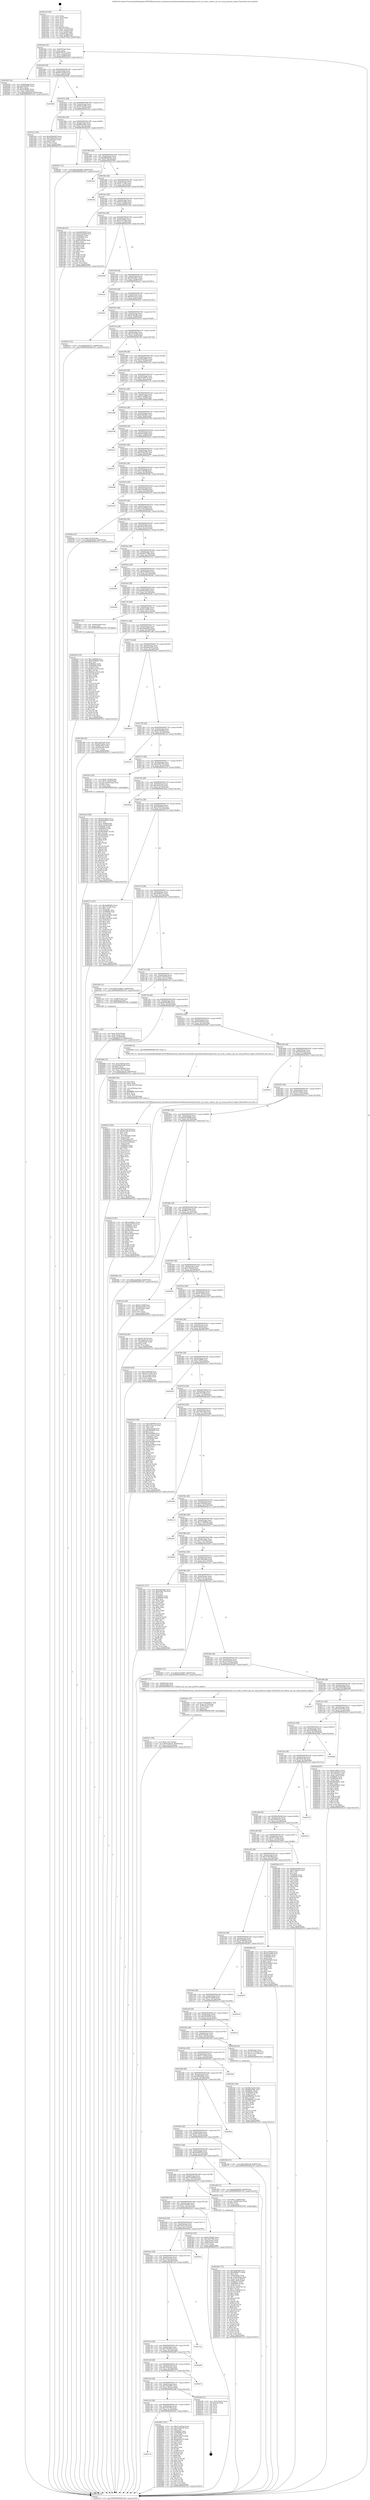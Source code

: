digraph "0x401410" {
  label = "0x401410 (/mnt/c/Users/mathe/Desktop/tcc/POCII/binaries/extr_linuxdriversnetethernetmellanoxmlxswspectrum1_mr_tcam.c_mlxsw_sp1_mr_tcam_protocol_region_Final-ollvm.out::main(0))"
  labelloc = "t"
  node[shape=record]

  Entry [label="",width=0.3,height=0.3,shape=circle,fillcolor=black,style=filled]
  "0x401442" [label="{
     0x401442 [32]\l
     | [instrs]\l
     &nbsp;&nbsp;0x401442 \<+6\>: mov -0xb0(%rbp),%eax\l
     &nbsp;&nbsp;0x401448 \<+2\>: mov %eax,%ecx\l
     &nbsp;&nbsp;0x40144a \<+6\>: sub $0x81947471,%ecx\l
     &nbsp;&nbsp;0x401450 \<+6\>: mov %eax,-0xb4(%rbp)\l
     &nbsp;&nbsp;0x401456 \<+6\>: mov %ecx,-0xb8(%rbp)\l
     &nbsp;&nbsp;0x40145c \<+6\>: je 00000000004022d3 \<main+0xec3\>\l
  }"]
  "0x4022d3" [label="{
     0x4022d3 [34]\l
     | [instrs]\l
     &nbsp;&nbsp;0x4022d3 \<+3\>: mov -0x64(%rbp),%eax\l
     &nbsp;&nbsp;0x4022d6 \<+5\>: add $0x204f49fc,%eax\l
     &nbsp;&nbsp;0x4022db \<+3\>: add $0x1,%eax\l
     &nbsp;&nbsp;0x4022de \<+5\>: sub $0x204f49fc,%eax\l
     &nbsp;&nbsp;0x4022e3 \<+3\>: mov %eax,-0x64(%rbp)\l
     &nbsp;&nbsp;0x4022e6 \<+10\>: movl $0xdab6d450,-0xb0(%rbp)\l
     &nbsp;&nbsp;0x4022f0 \<+5\>: jmp 0000000000403125 \<main+0x1d15\>\l
  }"]
  "0x401462" [label="{
     0x401462 [28]\l
     | [instrs]\l
     &nbsp;&nbsp;0x401462 \<+5\>: jmp 0000000000401467 \<main+0x57\>\l
     &nbsp;&nbsp;0x401467 \<+6\>: mov -0xb4(%rbp),%eax\l
     &nbsp;&nbsp;0x40146d \<+5\>: sub $0x84c5a2b8,%eax\l
     &nbsp;&nbsp;0x401472 \<+6\>: mov %eax,-0xbc(%rbp)\l
     &nbsp;&nbsp;0x401478 \<+6\>: je 0000000000402fd8 \<main+0x1bc8\>\l
  }"]
  Exit [label="",width=0.3,height=0.3,shape=circle,fillcolor=black,style=filled,peripheries=2]
  "0x402fd8" [label="{
     0x402fd8\l
  }", style=dashed]
  "0x40147e" [label="{
     0x40147e [28]\l
     | [instrs]\l
     &nbsp;&nbsp;0x40147e \<+5\>: jmp 0000000000401483 \<main+0x73\>\l
     &nbsp;&nbsp;0x401483 \<+6\>: mov -0xb4(%rbp),%eax\l
     &nbsp;&nbsp;0x401489 \<+5\>: sub $0x85aea945,%eax\l
     &nbsp;&nbsp;0x40148e \<+6\>: mov %eax,-0xc0(%rbp)\l
     &nbsp;&nbsp;0x401494 \<+6\>: je 0000000000401d1e \<main+0x90e\>\l
  }"]
  "0x4024ef" [label="{
     0x4024ef [155]\l
     | [instrs]\l
     &nbsp;&nbsp;0x4024ef \<+5\>: mov $0xc1df55bf,%ecx\l
     &nbsp;&nbsp;0x4024f4 \<+5\>: mov $0xfa299b06,%edx\l
     &nbsp;&nbsp;0x4024f9 \<+3\>: mov $0x1,%sil\l
     &nbsp;&nbsp;0x4024fc \<+8\>: mov 0x40605c,%r8d\l
     &nbsp;&nbsp;0x402504 \<+8\>: mov 0x406060,%r9d\l
     &nbsp;&nbsp;0x40250c \<+3\>: mov %r8d,%r10d\l
     &nbsp;&nbsp;0x40250f \<+7\>: sub $0xf54ccd19,%r10d\l
     &nbsp;&nbsp;0x402516 \<+4\>: sub $0x1,%r10d\l
     &nbsp;&nbsp;0x40251a \<+7\>: add $0xf54ccd19,%r10d\l
     &nbsp;&nbsp;0x402521 \<+4\>: imul %r10d,%r8d\l
     &nbsp;&nbsp;0x402525 \<+4\>: and $0x1,%r8d\l
     &nbsp;&nbsp;0x402529 \<+4\>: cmp $0x0,%r8d\l
     &nbsp;&nbsp;0x40252d \<+4\>: sete %r11b\l
     &nbsp;&nbsp;0x402531 \<+4\>: cmp $0xa,%r9d\l
     &nbsp;&nbsp;0x402535 \<+3\>: setl %bl\l
     &nbsp;&nbsp;0x402538 \<+3\>: mov %r11b,%r14b\l
     &nbsp;&nbsp;0x40253b \<+4\>: xor $0xff,%r14b\l
     &nbsp;&nbsp;0x40253f \<+3\>: mov %bl,%r15b\l
     &nbsp;&nbsp;0x402542 \<+4\>: xor $0xff,%r15b\l
     &nbsp;&nbsp;0x402546 \<+4\>: xor $0x1,%sil\l
     &nbsp;&nbsp;0x40254a \<+3\>: mov %r14b,%r12b\l
     &nbsp;&nbsp;0x40254d \<+4\>: and $0xff,%r12b\l
     &nbsp;&nbsp;0x402551 \<+3\>: and %sil,%r11b\l
     &nbsp;&nbsp;0x402554 \<+3\>: mov %r15b,%r13b\l
     &nbsp;&nbsp;0x402557 \<+4\>: and $0xff,%r13b\l
     &nbsp;&nbsp;0x40255b \<+3\>: and %sil,%bl\l
     &nbsp;&nbsp;0x40255e \<+3\>: or %r11b,%r12b\l
     &nbsp;&nbsp;0x402561 \<+3\>: or %bl,%r13b\l
     &nbsp;&nbsp;0x402564 \<+3\>: xor %r13b,%r12b\l
     &nbsp;&nbsp;0x402567 \<+3\>: or %r15b,%r14b\l
     &nbsp;&nbsp;0x40256a \<+4\>: xor $0xff,%r14b\l
     &nbsp;&nbsp;0x40256e \<+4\>: or $0x1,%sil\l
     &nbsp;&nbsp;0x402572 \<+3\>: and %sil,%r14b\l
     &nbsp;&nbsp;0x402575 \<+3\>: or %r14b,%r12b\l
     &nbsp;&nbsp;0x402578 \<+4\>: test $0x1,%r12b\l
     &nbsp;&nbsp;0x40257c \<+3\>: cmovne %edx,%ecx\l
     &nbsp;&nbsp;0x40257f \<+6\>: mov %ecx,-0xb0(%rbp)\l
     &nbsp;&nbsp;0x402585 \<+5\>: jmp 0000000000403125 \<main+0x1d15\>\l
  }"]
  "0x401d1e" [label="{
     0x401d1e [30]\l
     | [instrs]\l
     &nbsp;&nbsp;0x401d1e \<+5\>: mov $0xa59a4845,%eax\l
     &nbsp;&nbsp;0x401d23 \<+5\>: mov $0x19b4ee66,%ecx\l
     &nbsp;&nbsp;0x401d28 \<+3\>: mov -0x34(%rbp),%edx\l
     &nbsp;&nbsp;0x401d2b \<+3\>: cmp $0x0,%edx\l
     &nbsp;&nbsp;0x401d2e \<+3\>: cmove %ecx,%eax\l
     &nbsp;&nbsp;0x401d31 \<+6\>: mov %eax,-0xb0(%rbp)\l
     &nbsp;&nbsp;0x401d37 \<+5\>: jmp 0000000000403125 \<main+0x1d15\>\l
  }"]
  "0x40149a" [label="{
     0x40149a [28]\l
     | [instrs]\l
     &nbsp;&nbsp;0x40149a \<+5\>: jmp 000000000040149f \<main+0x8f\>\l
     &nbsp;&nbsp;0x40149f \<+6\>: mov -0xb4(%rbp),%eax\l
     &nbsp;&nbsp;0x4014a5 \<+5\>: sub $0x884c030c,%eax\l
     &nbsp;&nbsp;0x4014aa \<+6\>: mov %eax,-0xc4(%rbp)\l
     &nbsp;&nbsp;0x4014b0 \<+6\>: je 0000000000402457 \<main+0x1047\>\l
  }"]
  "0x4023f3" [label="{
     0x4023f3 [100]\l
     | [instrs]\l
     &nbsp;&nbsp;0x4023f3 \<+5\>: mov $0x84c5a2b8,%edx\l
     &nbsp;&nbsp;0x4023f8 \<+5\>: mov $0x884c030c,%esi\l
     &nbsp;&nbsp;0x4023fd \<+8\>: mov 0x40605c,%r8d\l
     &nbsp;&nbsp;0x402405 \<+8\>: mov 0x406060,%r9d\l
     &nbsp;&nbsp;0x40240d \<+3\>: mov %r8d,%r10d\l
     &nbsp;&nbsp;0x402410 \<+7\>: add $0x8f8bff3c,%r10d\l
     &nbsp;&nbsp;0x402417 \<+4\>: sub $0x1,%r10d\l
     &nbsp;&nbsp;0x40241b \<+7\>: sub $0x8f8bff3c,%r10d\l
     &nbsp;&nbsp;0x402422 \<+4\>: imul %r10d,%r8d\l
     &nbsp;&nbsp;0x402426 \<+4\>: and $0x1,%r8d\l
     &nbsp;&nbsp;0x40242a \<+4\>: cmp $0x0,%r8d\l
     &nbsp;&nbsp;0x40242e \<+4\>: sete %r11b\l
     &nbsp;&nbsp;0x402432 \<+4\>: cmp $0xa,%r9d\l
     &nbsp;&nbsp;0x402436 \<+3\>: setl %bl\l
     &nbsp;&nbsp;0x402439 \<+3\>: mov %r11b,%r14b\l
     &nbsp;&nbsp;0x40243c \<+3\>: and %bl,%r14b\l
     &nbsp;&nbsp;0x40243f \<+3\>: xor %bl,%r11b\l
     &nbsp;&nbsp;0x402442 \<+3\>: or %r11b,%r14b\l
     &nbsp;&nbsp;0x402445 \<+4\>: test $0x1,%r14b\l
     &nbsp;&nbsp;0x402449 \<+3\>: cmovne %esi,%edx\l
     &nbsp;&nbsp;0x40244c \<+6\>: mov %edx,-0xb0(%rbp)\l
     &nbsp;&nbsp;0x402452 \<+5\>: jmp 0000000000403125 \<main+0x1d15\>\l
  }"]
  "0x402457" [label="{
     0x402457 [15]\l
     | [instrs]\l
     &nbsp;&nbsp;0x402457 \<+10\>: movl $0xf256c660,-0xb0(%rbp)\l
     &nbsp;&nbsp;0x402461 \<+5\>: jmp 0000000000403125 \<main+0x1d15\>\l
  }"]
  "0x4014b6" [label="{
     0x4014b6 [28]\l
     | [instrs]\l
     &nbsp;&nbsp;0x4014b6 \<+5\>: jmp 00000000004014bb \<main+0xab\>\l
     &nbsp;&nbsp;0x4014bb \<+6\>: mov -0xb4(%rbp),%eax\l
     &nbsp;&nbsp;0x4014c1 \<+5\>: sub $0x886dbb7b,%eax\l
     &nbsp;&nbsp;0x4014c6 \<+6\>: mov %eax,-0xc8(%rbp)\l
     &nbsp;&nbsp;0x4014cc \<+6\>: je 00000000004027b0 \<main+0x13a0\>\l
  }"]
  "0x40231c" [label="{
     0x40231c [28]\l
     | [instrs]\l
     &nbsp;&nbsp;0x40231c \<+7\>: movl $0x0,-0x7c(%rbp)\l
     &nbsp;&nbsp;0x402323 \<+10\>: movl $0x6cdbae9,-0xb0(%rbp)\l
     &nbsp;&nbsp;0x40232d \<+6\>: mov %eax,-0x1ec(%rbp)\l
     &nbsp;&nbsp;0x402333 \<+5\>: jmp 0000000000403125 \<main+0x1d15\>\l
  }"]
  "0x4027b0" [label="{
     0x4027b0\l
  }", style=dashed]
  "0x4014d2" [label="{
     0x4014d2 [28]\l
     | [instrs]\l
     &nbsp;&nbsp;0x4014d2 \<+5\>: jmp 00000000004014d7 \<main+0xc7\>\l
     &nbsp;&nbsp;0x4014d7 \<+6\>: mov -0xb4(%rbp),%eax\l
     &nbsp;&nbsp;0x4014dd \<+5\>: sub $0x8c71c0fa,%eax\l
     &nbsp;&nbsp;0x4014e2 \<+6\>: mov %eax,-0xcc(%rbp)\l
     &nbsp;&nbsp;0x4014e8 \<+6\>: je 0000000000402def \<main+0x19df\>\l
  }"]
  "0x402301" [label="{
     0x402301 [27]\l
     | [instrs]\l
     &nbsp;&nbsp;0x402301 \<+10\>: movabs $0x4040d1,%rdi\l
     &nbsp;&nbsp;0x40230b \<+4\>: mov %rax,-0x78(%rbp)\l
     &nbsp;&nbsp;0x40230f \<+4\>: mov -0x78(%rbp),%rax\l
     &nbsp;&nbsp;0x402313 \<+2\>: mov (%rax),%esi\l
     &nbsp;&nbsp;0x402315 \<+2\>: mov $0x0,%al\l
     &nbsp;&nbsp;0x402317 \<+5\>: call 0000000000401040 \<printf@plt\>\l
     | [calls]\l
     &nbsp;&nbsp;0x401040 \{1\} (unknown)\l
  }"]
  "0x402def" [label="{
     0x402def\l
  }", style=dashed]
  "0x4014ee" [label="{
     0x4014ee [28]\l
     | [instrs]\l
     &nbsp;&nbsp;0x4014ee \<+5\>: jmp 00000000004014f3 \<main+0xe3\>\l
     &nbsp;&nbsp;0x4014f3 \<+6\>: mov -0xb4(%rbp),%eax\l
     &nbsp;&nbsp;0x4014f9 \<+5\>: sub $0x8e7bad6e,%eax\l
     &nbsp;&nbsp;0x4014fe \<+6\>: mov %eax,-0xd0(%rbp)\l
     &nbsp;&nbsp;0x401504 \<+6\>: je 0000000000401eb6 \<main+0xaa6\>\l
  }"]
  "0x4020c5" [label="{
     0x4020c5 [166]\l
     | [instrs]\l
     &nbsp;&nbsp;0x4020c5 \<+5\>: mov $0x17ee47a4,%ecx\l
     &nbsp;&nbsp;0x4020ca \<+5\>: mov $0x4b74dcd3,%edx\l
     &nbsp;&nbsp;0x4020cf \<+3\>: mov $0x1,%dil\l
     &nbsp;&nbsp;0x4020d2 \<+2\>: xor %esi,%esi\l
     &nbsp;&nbsp;0x4020d4 \<+7\>: mov -0x1e8(%rbp),%r8d\l
     &nbsp;&nbsp;0x4020db \<+4\>: imul %eax,%r8d\l
     &nbsp;&nbsp;0x4020df \<+4\>: mov -0x60(%rbp),%r9\l
     &nbsp;&nbsp;0x4020e3 \<+4\>: movslq -0x64(%rbp),%r10\l
     &nbsp;&nbsp;0x4020e7 \<+4\>: mov (%r9,%r10,8),%r9\l
     &nbsp;&nbsp;0x4020eb \<+3\>: mov %r8d,(%r9)\l
     &nbsp;&nbsp;0x4020ee \<+7\>: mov 0x40605c,%eax\l
     &nbsp;&nbsp;0x4020f5 \<+8\>: mov 0x406060,%r8d\l
     &nbsp;&nbsp;0x4020fd \<+3\>: sub $0x1,%esi\l
     &nbsp;&nbsp;0x402100 \<+3\>: mov %eax,%r11d\l
     &nbsp;&nbsp;0x402103 \<+3\>: add %esi,%r11d\l
     &nbsp;&nbsp;0x402106 \<+4\>: imul %r11d,%eax\l
     &nbsp;&nbsp;0x40210a \<+3\>: and $0x1,%eax\l
     &nbsp;&nbsp;0x40210d \<+3\>: cmp $0x0,%eax\l
     &nbsp;&nbsp;0x402110 \<+3\>: sete %bl\l
     &nbsp;&nbsp;0x402113 \<+4\>: cmp $0xa,%r8d\l
     &nbsp;&nbsp;0x402117 \<+4\>: setl %r14b\l
     &nbsp;&nbsp;0x40211b \<+3\>: mov %bl,%r15b\l
     &nbsp;&nbsp;0x40211e \<+4\>: xor $0xff,%r15b\l
     &nbsp;&nbsp;0x402122 \<+3\>: mov %r14b,%r12b\l
     &nbsp;&nbsp;0x402125 \<+4\>: xor $0xff,%r12b\l
     &nbsp;&nbsp;0x402129 \<+4\>: xor $0x1,%dil\l
     &nbsp;&nbsp;0x40212d \<+3\>: mov %r15b,%r13b\l
     &nbsp;&nbsp;0x402130 \<+4\>: and $0xff,%r13b\l
     &nbsp;&nbsp;0x402134 \<+3\>: and %dil,%bl\l
     &nbsp;&nbsp;0x402137 \<+3\>: mov %r12b,%al\l
     &nbsp;&nbsp;0x40213a \<+2\>: and $0xff,%al\l
     &nbsp;&nbsp;0x40213c \<+3\>: and %dil,%r14b\l
     &nbsp;&nbsp;0x40213f \<+3\>: or %bl,%r13b\l
     &nbsp;&nbsp;0x402142 \<+3\>: or %r14b,%al\l
     &nbsp;&nbsp;0x402145 \<+3\>: xor %al,%r13b\l
     &nbsp;&nbsp;0x402148 \<+3\>: or %r12b,%r15b\l
     &nbsp;&nbsp;0x40214b \<+4\>: xor $0xff,%r15b\l
     &nbsp;&nbsp;0x40214f \<+4\>: or $0x1,%dil\l
     &nbsp;&nbsp;0x402153 \<+3\>: and %dil,%r15b\l
     &nbsp;&nbsp;0x402156 \<+3\>: or %r15b,%r13b\l
     &nbsp;&nbsp;0x402159 \<+4\>: test $0x1,%r13b\l
     &nbsp;&nbsp;0x40215d \<+3\>: cmovne %edx,%ecx\l
     &nbsp;&nbsp;0x402160 \<+6\>: mov %ecx,-0xb0(%rbp)\l
     &nbsp;&nbsp;0x402166 \<+5\>: jmp 0000000000403125 \<main+0x1d15\>\l
  }"]
  "0x401eb6" [label="{
     0x401eb6 [91]\l
     | [instrs]\l
     &nbsp;&nbsp;0x401eb6 \<+5\>: mov $0x428044f4,%eax\l
     &nbsp;&nbsp;0x401ebb \<+5\>: mov $0x57eb4a68,%ecx\l
     &nbsp;&nbsp;0x401ec0 \<+7\>: mov 0x40605c,%edx\l
     &nbsp;&nbsp;0x401ec7 \<+7\>: mov 0x406060,%esi\l
     &nbsp;&nbsp;0x401ece \<+2\>: mov %edx,%edi\l
     &nbsp;&nbsp;0x401ed0 \<+6\>: sub $0xf0300dd8,%edi\l
     &nbsp;&nbsp;0x401ed6 \<+3\>: sub $0x1,%edi\l
     &nbsp;&nbsp;0x401ed9 \<+6\>: add $0xf0300dd8,%edi\l
     &nbsp;&nbsp;0x401edf \<+3\>: imul %edi,%edx\l
     &nbsp;&nbsp;0x401ee2 \<+3\>: and $0x1,%edx\l
     &nbsp;&nbsp;0x401ee5 \<+3\>: cmp $0x0,%edx\l
     &nbsp;&nbsp;0x401ee8 \<+4\>: sete %r8b\l
     &nbsp;&nbsp;0x401eec \<+3\>: cmp $0xa,%esi\l
     &nbsp;&nbsp;0x401eef \<+4\>: setl %r9b\l
     &nbsp;&nbsp;0x401ef3 \<+3\>: mov %r8b,%r10b\l
     &nbsp;&nbsp;0x401ef6 \<+3\>: and %r9b,%r10b\l
     &nbsp;&nbsp;0x401ef9 \<+3\>: xor %r9b,%r8b\l
     &nbsp;&nbsp;0x401efc \<+3\>: or %r8b,%r10b\l
     &nbsp;&nbsp;0x401eff \<+4\>: test $0x1,%r10b\l
     &nbsp;&nbsp;0x401f03 \<+3\>: cmovne %ecx,%eax\l
     &nbsp;&nbsp;0x401f06 \<+6\>: mov %eax,-0xb0(%rbp)\l
     &nbsp;&nbsp;0x401f0c \<+5\>: jmp 0000000000403125 \<main+0x1d15\>\l
  }"]
  "0x40150a" [label="{
     0x40150a [28]\l
     | [instrs]\l
     &nbsp;&nbsp;0x40150a \<+5\>: jmp 000000000040150f \<main+0xff\>\l
     &nbsp;&nbsp;0x40150f \<+6\>: mov -0xb4(%rbp),%eax\l
     &nbsp;&nbsp;0x401515 \<+5\>: sub $0x91f707dd,%eax\l
     &nbsp;&nbsp;0x40151a \<+6\>: mov %eax,-0xd4(%rbp)\l
     &nbsp;&nbsp;0x401520 \<+6\>: je 0000000000402599 \<main+0x1189\>\l
  }"]
  "0x402099" [label="{
     0x402099 [44]\l
     | [instrs]\l
     &nbsp;&nbsp;0x402099 \<+2\>: xor %ecx,%ecx\l
     &nbsp;&nbsp;0x40209b \<+5\>: mov $0x2,%edx\l
     &nbsp;&nbsp;0x4020a0 \<+6\>: mov %edx,-0x1e4(%rbp)\l
     &nbsp;&nbsp;0x4020a6 \<+1\>: cltd\l
     &nbsp;&nbsp;0x4020a7 \<+6\>: mov -0x1e4(%rbp),%esi\l
     &nbsp;&nbsp;0x4020ad \<+2\>: idiv %esi\l
     &nbsp;&nbsp;0x4020af \<+6\>: imul $0xfffffffe,%edx,%edx\l
     &nbsp;&nbsp;0x4020b5 \<+3\>: sub $0x1,%ecx\l
     &nbsp;&nbsp;0x4020b8 \<+2\>: sub %ecx,%edx\l
     &nbsp;&nbsp;0x4020ba \<+6\>: mov %edx,-0x1e8(%rbp)\l
     &nbsp;&nbsp;0x4020c0 \<+5\>: call 0000000000401160 \<next_i\>\l
     | [calls]\l
     &nbsp;&nbsp;0x401160 \{1\} (/mnt/c/Users/mathe/Desktop/tcc/POCII/binaries/extr_linuxdriversnetethernetmellanoxmlxswspectrum1_mr_tcam.c_mlxsw_sp1_mr_tcam_protocol_region_Final-ollvm.out::next_i)\l
  }"]
  "0x402599" [label="{
     0x402599\l
  }", style=dashed]
  "0x401526" [label="{
     0x401526 [28]\l
     | [instrs]\l
     &nbsp;&nbsp;0x401526 \<+5\>: jmp 000000000040152b \<main+0x11b\>\l
     &nbsp;&nbsp;0x40152b \<+6\>: mov -0xb4(%rbp),%eax\l
     &nbsp;&nbsp;0x401531 \<+5\>: sub $0x922e48c7,%eax\l
     &nbsp;&nbsp;0x401536 \<+6\>: mov %eax,-0xd8(%rbp)\l
     &nbsp;&nbsp;0x40153c \<+6\>: je 0000000000402cfc \<main+0x18ec\>\l
  }"]
  "0x401c7a" [label="{
     0x401c7a\l
  }", style=dashed]
  "0x402cfc" [label="{
     0x402cfc\l
  }", style=dashed]
  "0x401542" [label="{
     0x401542 [28]\l
     | [instrs]\l
     &nbsp;&nbsp;0x401542 \<+5\>: jmp 0000000000401547 \<main+0x137\>\l
     &nbsp;&nbsp;0x401547 \<+6\>: mov -0xb4(%rbp),%eax\l
     &nbsp;&nbsp;0x40154d \<+5\>: sub $0x95a32cce,%eax\l
     &nbsp;&nbsp;0x401552 \<+6\>: mov %eax,-0xdc(%rbp)\l
     &nbsp;&nbsp;0x401558 \<+6\>: je 000000000040265c \<main+0x124c\>\l
  }"]
  "0x402001" [label="{
     0x402001 [147]\l
     | [instrs]\l
     &nbsp;&nbsp;0x402001 \<+5\>: mov $0x17ee47a4,%eax\l
     &nbsp;&nbsp;0x402006 \<+5\>: mov $0xf3ad4539,%ecx\l
     &nbsp;&nbsp;0x40200b \<+2\>: mov $0x1,%dl\l
     &nbsp;&nbsp;0x40200d \<+7\>: mov 0x40605c,%esi\l
     &nbsp;&nbsp;0x402014 \<+7\>: mov 0x406060,%edi\l
     &nbsp;&nbsp;0x40201b \<+3\>: mov %esi,%r8d\l
     &nbsp;&nbsp;0x40201e \<+7\>: sub $0xbfe94e79,%r8d\l
     &nbsp;&nbsp;0x402025 \<+4\>: sub $0x1,%r8d\l
     &nbsp;&nbsp;0x402029 \<+7\>: add $0xbfe94e79,%r8d\l
     &nbsp;&nbsp;0x402030 \<+4\>: imul %r8d,%esi\l
     &nbsp;&nbsp;0x402034 \<+3\>: and $0x1,%esi\l
     &nbsp;&nbsp;0x402037 \<+3\>: cmp $0x0,%esi\l
     &nbsp;&nbsp;0x40203a \<+4\>: sete %r9b\l
     &nbsp;&nbsp;0x40203e \<+3\>: cmp $0xa,%edi\l
     &nbsp;&nbsp;0x402041 \<+4\>: setl %r10b\l
     &nbsp;&nbsp;0x402045 \<+3\>: mov %r9b,%r11b\l
     &nbsp;&nbsp;0x402048 \<+4\>: xor $0xff,%r11b\l
     &nbsp;&nbsp;0x40204c \<+3\>: mov %r10b,%bl\l
     &nbsp;&nbsp;0x40204f \<+3\>: xor $0xff,%bl\l
     &nbsp;&nbsp;0x402052 \<+3\>: xor $0x0,%dl\l
     &nbsp;&nbsp;0x402055 \<+3\>: mov %r11b,%r14b\l
     &nbsp;&nbsp;0x402058 \<+4\>: and $0x0,%r14b\l
     &nbsp;&nbsp;0x40205c \<+3\>: and %dl,%r9b\l
     &nbsp;&nbsp;0x40205f \<+3\>: mov %bl,%r15b\l
     &nbsp;&nbsp;0x402062 \<+4\>: and $0x0,%r15b\l
     &nbsp;&nbsp;0x402066 \<+3\>: and %dl,%r10b\l
     &nbsp;&nbsp;0x402069 \<+3\>: or %r9b,%r14b\l
     &nbsp;&nbsp;0x40206c \<+3\>: or %r10b,%r15b\l
     &nbsp;&nbsp;0x40206f \<+3\>: xor %r15b,%r14b\l
     &nbsp;&nbsp;0x402072 \<+3\>: or %bl,%r11b\l
     &nbsp;&nbsp;0x402075 \<+4\>: xor $0xff,%r11b\l
     &nbsp;&nbsp;0x402079 \<+3\>: or $0x0,%dl\l
     &nbsp;&nbsp;0x40207c \<+3\>: and %dl,%r11b\l
     &nbsp;&nbsp;0x40207f \<+3\>: or %r11b,%r14b\l
     &nbsp;&nbsp;0x402082 \<+4\>: test $0x1,%r14b\l
     &nbsp;&nbsp;0x402086 \<+3\>: cmovne %ecx,%eax\l
     &nbsp;&nbsp;0x402089 \<+6\>: mov %eax,-0xb0(%rbp)\l
     &nbsp;&nbsp;0x40208f \<+5\>: jmp 0000000000403125 \<main+0x1d15\>\l
  }"]
  "0x40265c" [label="{
     0x40265c\l
  }", style=dashed]
  "0x40155e" [label="{
     0x40155e [28]\l
     | [instrs]\l
     &nbsp;&nbsp;0x40155e \<+5\>: jmp 0000000000401563 \<main+0x153\>\l
     &nbsp;&nbsp;0x401563 \<+6\>: mov -0xb4(%rbp),%eax\l
     &nbsp;&nbsp;0x401569 \<+5\>: sub $0x9a76adf3,%eax\l
     &nbsp;&nbsp;0x40156e \<+6\>: mov %eax,-0xe0(%rbp)\l
     &nbsp;&nbsp;0x401574 \<+6\>: je 00000000004022c4 \<main+0xeb4\>\l
  }"]
  "0x401c5e" [label="{
     0x401c5e [28]\l
     | [instrs]\l
     &nbsp;&nbsp;0x401c5e \<+5\>: jmp 0000000000401c63 \<main+0x853\>\l
     &nbsp;&nbsp;0x401c63 \<+6\>: mov -0xb4(%rbp),%eax\l
     &nbsp;&nbsp;0x401c69 \<+5\>: sub $0x7af373fb,%eax\l
     &nbsp;&nbsp;0x401c6e \<+6\>: mov %eax,-0x1e0(%rbp)\l
     &nbsp;&nbsp;0x401c74 \<+6\>: je 0000000000402001 \<main+0xbf1\>\l
  }"]
  "0x4022c4" [label="{
     0x4022c4 [15]\l
     | [instrs]\l
     &nbsp;&nbsp;0x4022c4 \<+10\>: movl $0x81947471,-0xb0(%rbp)\l
     &nbsp;&nbsp;0x4022ce \<+5\>: jmp 0000000000403125 \<main+0x1d15\>\l
  }"]
  "0x40157a" [label="{
     0x40157a [28]\l
     | [instrs]\l
     &nbsp;&nbsp;0x40157a \<+5\>: jmp 000000000040157f \<main+0x16f\>\l
     &nbsp;&nbsp;0x40157f \<+6\>: mov -0xb4(%rbp),%eax\l
     &nbsp;&nbsp;0x401585 \<+5\>: sub $0xa515c6da,%eax\l
     &nbsp;&nbsp;0x40158a \<+6\>: mov %eax,-0xe4(%rbp)\l
     &nbsp;&nbsp;0x401590 \<+6\>: je 00000000004027bf \<main+0x13af\>\l
  }"]
  "0x402ed0" [label="{
     0x402ed0 [21]\l
     | [instrs]\l
     &nbsp;&nbsp;0x402ed0 \<+3\>: mov -0x2c(%rbp),%eax\l
     &nbsp;&nbsp;0x402ed3 \<+7\>: add $0x1e8,%rsp\l
     &nbsp;&nbsp;0x402eda \<+1\>: pop %rbx\l
     &nbsp;&nbsp;0x402edb \<+2\>: pop %r12\l
     &nbsp;&nbsp;0x402edd \<+2\>: pop %r13\l
     &nbsp;&nbsp;0x402edf \<+2\>: pop %r14\l
     &nbsp;&nbsp;0x402ee1 \<+2\>: pop %r15\l
     &nbsp;&nbsp;0x402ee3 \<+1\>: pop %rbp\l
     &nbsp;&nbsp;0x402ee4 \<+1\>: ret\l
  }"]
  "0x4027bf" [label="{
     0x4027bf\l
  }", style=dashed]
  "0x401596" [label="{
     0x401596 [28]\l
     | [instrs]\l
     &nbsp;&nbsp;0x401596 \<+5\>: jmp 000000000040159b \<main+0x18b\>\l
     &nbsp;&nbsp;0x40159b \<+6\>: mov -0xb4(%rbp),%eax\l
     &nbsp;&nbsp;0x4015a1 \<+5\>: sub $0xa59a4845,%eax\l
     &nbsp;&nbsp;0x4015a6 \<+6\>: mov %eax,-0xe8(%rbp)\l
     &nbsp;&nbsp;0x4015ac \<+6\>: je 0000000000402ced \<main+0x18dd\>\l
  }"]
  "0x401c42" [label="{
     0x401c42 [28]\l
     | [instrs]\l
     &nbsp;&nbsp;0x401c42 \<+5\>: jmp 0000000000401c47 \<main+0x837\>\l
     &nbsp;&nbsp;0x401c47 \<+6\>: mov -0xb4(%rbp),%eax\l
     &nbsp;&nbsp;0x401c4d \<+5\>: sub $0x7a4ba667,%eax\l
     &nbsp;&nbsp;0x401c52 \<+6\>: mov %eax,-0x1dc(%rbp)\l
     &nbsp;&nbsp;0x401c58 \<+6\>: je 0000000000402ed0 \<main+0x1ac0\>\l
  }"]
  "0x402ced" [label="{
     0x402ced\l
  }", style=dashed]
  "0x4015b2" [label="{
     0x4015b2 [28]\l
     | [instrs]\l
     &nbsp;&nbsp;0x4015b2 \<+5\>: jmp 00000000004015b7 \<main+0x1a7\>\l
     &nbsp;&nbsp;0x4015b7 \<+6\>: mov -0xb4(%rbp),%eax\l
     &nbsp;&nbsp;0x4015bd \<+5\>: sub $0xad1d6b7a,%eax\l
     &nbsp;&nbsp;0x4015c2 \<+6\>: mov %eax,-0xec(%rbp)\l
     &nbsp;&nbsp;0x4015c8 \<+6\>: je 000000000040311b \<main+0x1d0b\>\l
  }"]
  "0x402b7a" [label="{
     0x402b7a\l
  }", style=dashed]
  "0x40311b" [label="{
     0x40311b\l
  }", style=dashed]
  "0x4015ce" [label="{
     0x4015ce [28]\l
     | [instrs]\l
     &nbsp;&nbsp;0x4015ce \<+5\>: jmp 00000000004015d3 \<main+0x1c3\>\l
     &nbsp;&nbsp;0x4015d3 \<+6\>: mov -0xb4(%rbp),%eax\l
     &nbsp;&nbsp;0x4015d9 \<+5\>: sub $0xb7ac60ff,%eax\l
     &nbsp;&nbsp;0x4015de \<+6\>: mov %eax,-0xf0(%rbp)\l
     &nbsp;&nbsp;0x4015e4 \<+6\>: je 0000000000401d00 \<main+0x8f0\>\l
  }"]
  "0x401c26" [label="{
     0x401c26 [28]\l
     | [instrs]\l
     &nbsp;&nbsp;0x401c26 \<+5\>: jmp 0000000000401c2b \<main+0x81b\>\l
     &nbsp;&nbsp;0x401c2b \<+6\>: mov -0xb4(%rbp),%eax\l
     &nbsp;&nbsp;0x401c31 \<+5\>: sub $0x7424ccb3,%eax\l
     &nbsp;&nbsp;0x401c36 \<+6\>: mov %eax,-0x1d8(%rbp)\l
     &nbsp;&nbsp;0x401c3c \<+6\>: je 0000000000402b7a \<main+0x176a\>\l
  }"]
  "0x401d00" [label="{
     0x401d00\l
  }", style=dashed]
  "0x4015ea" [label="{
     0x4015ea [28]\l
     | [instrs]\l
     &nbsp;&nbsp;0x4015ea \<+5\>: jmp 00000000004015ef \<main+0x1df\>\l
     &nbsp;&nbsp;0x4015ef \<+6\>: mov -0xb4(%rbp),%eax\l
     &nbsp;&nbsp;0x4015f5 \<+5\>: sub $0xbc4d2581,%eax\l
     &nbsp;&nbsp;0x4015fa \<+6\>: mov %eax,-0xf4(%rbp)\l
     &nbsp;&nbsp;0x401600 \<+6\>: je 0000000000402788 \<main+0x1378\>\l
  }"]
  "0x402b89" [label="{
     0x402b89\l
  }", style=dashed]
  "0x402788" [label="{
     0x402788\l
  }", style=dashed]
  "0x401606" [label="{
     0x401606 [28]\l
     | [instrs]\l
     &nbsp;&nbsp;0x401606 \<+5\>: jmp 000000000040160b \<main+0x1fb\>\l
     &nbsp;&nbsp;0x40160b \<+6\>: mov -0xb4(%rbp),%eax\l
     &nbsp;&nbsp;0x401611 \<+5\>: sub $0xbc67bda5,%eax\l
     &nbsp;&nbsp;0x401616 \<+6\>: mov %eax,-0xf8(%rbp)\l
     &nbsp;&nbsp;0x40161c \<+6\>: je 0000000000402ee5 \<main+0x1ad5\>\l
  }"]
  "0x401c0a" [label="{
     0x401c0a [28]\l
     | [instrs]\l
     &nbsp;&nbsp;0x401c0a \<+5\>: jmp 0000000000401c0f \<main+0x7ff\>\l
     &nbsp;&nbsp;0x401c0f \<+6\>: mov -0xb4(%rbp),%eax\l
     &nbsp;&nbsp;0x401c15 \<+5\>: sub $0x726c951b,%eax\l
     &nbsp;&nbsp;0x401c1a \<+6\>: mov %eax,-0x1d4(%rbp)\l
     &nbsp;&nbsp;0x401c20 \<+6\>: je 0000000000402b89 \<main+0x1779\>\l
  }"]
  "0x402ee5" [label="{
     0x402ee5\l
  }", style=dashed]
  "0x401622" [label="{
     0x401622 [28]\l
     | [instrs]\l
     &nbsp;&nbsp;0x401622 \<+5\>: jmp 0000000000401627 \<main+0x217\>\l
     &nbsp;&nbsp;0x401627 \<+6\>: mov -0xb4(%rbp),%eax\l
     &nbsp;&nbsp;0x40162d \<+5\>: sub $0xbf5de536,%eax\l
     &nbsp;&nbsp;0x401632 \<+6\>: mov %eax,-0xfc(%rbp)\l
     &nbsp;&nbsp;0x401638 \<+6\>: je 0000000000402a77 \<main+0x1667\>\l
  }"]
  "0x401ca2" [label="{
     0x401ca2\l
  }", style=dashed]
  "0x402a77" [label="{
     0x402a77\l
  }", style=dashed]
  "0x40163e" [label="{
     0x40163e [28]\l
     | [instrs]\l
     &nbsp;&nbsp;0x40163e \<+5\>: jmp 0000000000401643 \<main+0x233\>\l
     &nbsp;&nbsp;0x401643 \<+6\>: mov -0xb4(%rbp),%eax\l
     &nbsp;&nbsp;0x401649 \<+5\>: sub $0xc1df55bf,%eax\l
     &nbsp;&nbsp;0x40164e \<+6\>: mov %eax,-0x100(%rbp)\l
     &nbsp;&nbsp;0x401654 \<+6\>: je 0000000000402ffb \<main+0x1beb\>\l
  }"]
  "0x401bee" [label="{
     0x401bee [28]\l
     | [instrs]\l
     &nbsp;&nbsp;0x401bee \<+5\>: jmp 0000000000401bf3 \<main+0x7e3\>\l
     &nbsp;&nbsp;0x401bf3 \<+6\>: mov -0xb4(%rbp),%eax\l
     &nbsp;&nbsp;0x401bf9 \<+5\>: sub $0x70abee35,%eax\l
     &nbsp;&nbsp;0x401bfe \<+6\>: mov %eax,-0x1d0(%rbp)\l
     &nbsp;&nbsp;0x401c04 \<+6\>: je 0000000000401ca2 \<main+0x892\>\l
  }"]
  "0x402ffb" [label="{
     0x402ffb\l
  }", style=dashed]
  "0x40165a" [label="{
     0x40165a [28]\l
     | [instrs]\l
     &nbsp;&nbsp;0x40165a \<+5\>: jmp 000000000040165f \<main+0x24f\>\l
     &nbsp;&nbsp;0x40165f \<+6\>: mov -0xb4(%rbp),%eax\l
     &nbsp;&nbsp;0x401665 \<+5\>: sub $0xc24beb0d,%eax\l
     &nbsp;&nbsp;0x40166a \<+6\>: mov %eax,-0x104(%rbp)\l
     &nbsp;&nbsp;0x401670 \<+6\>: je 0000000000402a59 \<main+0x1649\>\l
  }"]
  "0x4029ac" [label="{
     0x4029ac\l
  }", style=dashed]
  "0x402a59" [label="{
     0x402a59\l
  }", style=dashed]
  "0x401676" [label="{
     0x401676 [28]\l
     | [instrs]\l
     &nbsp;&nbsp;0x401676 \<+5\>: jmp 000000000040167b \<main+0x26b\>\l
     &nbsp;&nbsp;0x40167b \<+6\>: mov -0xb4(%rbp),%eax\l
     &nbsp;&nbsp;0x401681 \<+5\>: sub $0xca2a0ddd,%eax\l
     &nbsp;&nbsp;0x401686 \<+6\>: mov %eax,-0x108(%rbp)\l
     &nbsp;&nbsp;0x40168c \<+6\>: je 0000000000402dfe \<main+0x19ee\>\l
  }"]
  "0x401bd2" [label="{
     0x401bd2 [28]\l
     | [instrs]\l
     &nbsp;&nbsp;0x401bd2 \<+5\>: jmp 0000000000401bd7 \<main+0x7c7\>\l
     &nbsp;&nbsp;0x401bd7 \<+6\>: mov -0xb4(%rbp),%eax\l
     &nbsp;&nbsp;0x401bdd \<+5\>: sub $0x702f7a16,%eax\l
     &nbsp;&nbsp;0x401be2 \<+6\>: mov %eax,-0x1cc(%rbp)\l
     &nbsp;&nbsp;0x401be8 \<+6\>: je 00000000004029ac \<main+0x159c\>\l
  }"]
  "0x402dfe" [label="{
     0x402dfe [22]\l
     | [instrs]\l
     &nbsp;&nbsp;0x402dfe \<+7\>: movl $0x0,-0x3c(%rbp)\l
     &nbsp;&nbsp;0x402e05 \<+10\>: movl $0xf4e349ea,-0xb0(%rbp)\l
     &nbsp;&nbsp;0x402e0f \<+5\>: jmp 0000000000403125 \<main+0x1d15\>\l
  }"]
  "0x401692" [label="{
     0x401692 [28]\l
     | [instrs]\l
     &nbsp;&nbsp;0x401692 \<+5\>: jmp 0000000000401697 \<main+0x287\>\l
     &nbsp;&nbsp;0x401697 \<+6\>: mov -0xb4(%rbp),%eax\l
     &nbsp;&nbsp;0x40169d \<+5\>: sub $0xcb5ee762,%eax\l
     &nbsp;&nbsp;0x4016a2 \<+6\>: mov %eax,-0x10c(%rbp)\l
     &nbsp;&nbsp;0x4016a8 \<+6\>: je 0000000000402ccf \<main+0x18bf\>\l
  }"]
  "0x401fe3" [label="{
     0x401fe3 [30]\l
     | [instrs]\l
     &nbsp;&nbsp;0x401fe3 \<+5\>: mov $0x9a76adf3,%eax\l
     &nbsp;&nbsp;0x401fe8 \<+5\>: mov $0x7af373fb,%ecx\l
     &nbsp;&nbsp;0x401fed \<+3\>: mov -0x6c(%rbp),%edx\l
     &nbsp;&nbsp;0x401ff0 \<+3\>: cmp -0x68(%rbp),%edx\l
     &nbsp;&nbsp;0x401ff3 \<+3\>: cmovl %ecx,%eax\l
     &nbsp;&nbsp;0x401ff6 \<+6\>: mov %eax,-0xb0(%rbp)\l
     &nbsp;&nbsp;0x401ffc \<+5\>: jmp 0000000000403125 \<main+0x1d15\>\l
  }"]
  "0x402ccf" [label="{
     0x402ccf\l
  }", style=dashed]
  "0x4016ae" [label="{
     0x4016ae [28]\l
     | [instrs]\l
     &nbsp;&nbsp;0x4016ae \<+5\>: jmp 00000000004016b3 \<main+0x2a3\>\l
     &nbsp;&nbsp;0x4016b3 \<+6\>: mov -0xb4(%rbp),%eax\l
     &nbsp;&nbsp;0x4016b9 \<+5\>: sub $0xd0277b6e,%eax\l
     &nbsp;&nbsp;0x4016be \<+6\>: mov %eax,-0x110(%rbp)\l
     &nbsp;&nbsp;0x4016c4 \<+6\>: je 0000000000403107 \<main+0x1cf7\>\l
  }"]
  "0x401f28" [label="{
     0x401f28 [172]\l
     | [instrs]\l
     &nbsp;&nbsp;0x401f28 \<+5\>: mov $0x428044f4,%ecx\l
     &nbsp;&nbsp;0x401f2d \<+5\>: mov $0xe98fb471,%edx\l
     &nbsp;&nbsp;0x401f32 \<+3\>: mov $0x1,%sil\l
     &nbsp;&nbsp;0x401f35 \<+4\>: mov -0x60(%rbp),%rdi\l
     &nbsp;&nbsp;0x401f39 \<+4\>: movslq -0x64(%rbp),%r8\l
     &nbsp;&nbsp;0x401f3d \<+4\>: mov %rax,(%rdi,%r8,8)\l
     &nbsp;&nbsp;0x401f41 \<+7\>: movl $0x0,-0x6c(%rbp)\l
     &nbsp;&nbsp;0x401f48 \<+8\>: mov 0x40605c,%r9d\l
     &nbsp;&nbsp;0x401f50 \<+8\>: mov 0x406060,%r10d\l
     &nbsp;&nbsp;0x401f58 \<+3\>: mov %r9d,%r11d\l
     &nbsp;&nbsp;0x401f5b \<+7\>: add $0x1e1cd95f,%r11d\l
     &nbsp;&nbsp;0x401f62 \<+4\>: sub $0x1,%r11d\l
     &nbsp;&nbsp;0x401f66 \<+7\>: sub $0x1e1cd95f,%r11d\l
     &nbsp;&nbsp;0x401f6d \<+4\>: imul %r11d,%r9d\l
     &nbsp;&nbsp;0x401f71 \<+4\>: and $0x1,%r9d\l
     &nbsp;&nbsp;0x401f75 \<+4\>: cmp $0x0,%r9d\l
     &nbsp;&nbsp;0x401f79 \<+3\>: sete %bl\l
     &nbsp;&nbsp;0x401f7c \<+4\>: cmp $0xa,%r10d\l
     &nbsp;&nbsp;0x401f80 \<+4\>: setl %r14b\l
     &nbsp;&nbsp;0x401f84 \<+3\>: mov %bl,%r15b\l
     &nbsp;&nbsp;0x401f87 \<+4\>: xor $0xff,%r15b\l
     &nbsp;&nbsp;0x401f8b \<+3\>: mov %r14b,%r12b\l
     &nbsp;&nbsp;0x401f8e \<+4\>: xor $0xff,%r12b\l
     &nbsp;&nbsp;0x401f92 \<+4\>: xor $0x0,%sil\l
     &nbsp;&nbsp;0x401f96 \<+3\>: mov %r15b,%r13b\l
     &nbsp;&nbsp;0x401f99 \<+4\>: and $0x0,%r13b\l
     &nbsp;&nbsp;0x401f9d \<+3\>: and %sil,%bl\l
     &nbsp;&nbsp;0x401fa0 \<+3\>: mov %r12b,%al\l
     &nbsp;&nbsp;0x401fa3 \<+2\>: and $0x0,%al\l
     &nbsp;&nbsp;0x401fa5 \<+3\>: and %sil,%r14b\l
     &nbsp;&nbsp;0x401fa8 \<+3\>: or %bl,%r13b\l
     &nbsp;&nbsp;0x401fab \<+3\>: or %r14b,%al\l
     &nbsp;&nbsp;0x401fae \<+3\>: xor %al,%r13b\l
     &nbsp;&nbsp;0x401fb1 \<+3\>: or %r12b,%r15b\l
     &nbsp;&nbsp;0x401fb4 \<+4\>: xor $0xff,%r15b\l
     &nbsp;&nbsp;0x401fb8 \<+4\>: or $0x0,%sil\l
     &nbsp;&nbsp;0x401fbc \<+3\>: and %sil,%r15b\l
     &nbsp;&nbsp;0x401fbf \<+3\>: or %r15b,%r13b\l
     &nbsp;&nbsp;0x401fc2 \<+4\>: test $0x1,%r13b\l
     &nbsp;&nbsp;0x401fc6 \<+3\>: cmovne %edx,%ecx\l
     &nbsp;&nbsp;0x401fc9 \<+6\>: mov %ecx,-0xb0(%rbp)\l
     &nbsp;&nbsp;0x401fcf \<+5\>: jmp 0000000000403125 \<main+0x1d15\>\l
  }"]
  "0x403107" [label="{
     0x403107\l
  }", style=dashed]
  "0x4016ca" [label="{
     0x4016ca [28]\l
     | [instrs]\l
     &nbsp;&nbsp;0x4016ca \<+5\>: jmp 00000000004016cf \<main+0x2bf\>\l
     &nbsp;&nbsp;0x4016cf \<+6\>: mov -0xb4(%rbp),%eax\l
     &nbsp;&nbsp;0x4016d5 \<+5\>: sub $0xd180514a,%eax\l
     &nbsp;&nbsp;0x4016da \<+6\>: mov %eax,-0x114(%rbp)\l
     &nbsp;&nbsp;0x4016e0 \<+6\>: je 00000000004030bc \<main+0x1cac\>\l
  }"]
  "0x401bb6" [label="{
     0x401bb6 [28]\l
     | [instrs]\l
     &nbsp;&nbsp;0x401bb6 \<+5\>: jmp 0000000000401bbb \<main+0x7ab\>\l
     &nbsp;&nbsp;0x401bbb \<+6\>: mov -0xb4(%rbp),%eax\l
     &nbsp;&nbsp;0x401bc1 \<+5\>: sub $0x5a730d07,%eax\l
     &nbsp;&nbsp;0x401bc6 \<+6\>: mov %eax,-0x1c8(%rbp)\l
     &nbsp;&nbsp;0x401bcc \<+6\>: je 0000000000401fe3 \<main+0xbd3\>\l
  }"]
  "0x4030bc" [label="{
     0x4030bc\l
  }", style=dashed]
  "0x4016e6" [label="{
     0x4016e6 [28]\l
     | [instrs]\l
     &nbsp;&nbsp;0x4016e6 \<+5\>: jmp 00000000004016eb \<main+0x2db\>\l
     &nbsp;&nbsp;0x4016eb \<+6\>: mov -0xb4(%rbp),%eax\l
     &nbsp;&nbsp;0x4016f1 \<+5\>: sub $0xd4e246c2,%eax\l
     &nbsp;&nbsp;0x4016f6 \<+6\>: mov %eax,-0x118(%rbp)\l
     &nbsp;&nbsp;0x4016fc \<+6\>: je 00000000004026fe \<main+0x12ee\>\l
  }"]
  "0x401f11" [label="{
     0x401f11 [23]\l
     | [instrs]\l
     &nbsp;&nbsp;0x401f11 \<+7\>: movl $0x1,-0x68(%rbp)\l
     &nbsp;&nbsp;0x401f18 \<+4\>: movslq -0x68(%rbp),%rax\l
     &nbsp;&nbsp;0x401f1c \<+4\>: shl $0x2,%rax\l
     &nbsp;&nbsp;0x401f20 \<+3\>: mov %rax,%rdi\l
     &nbsp;&nbsp;0x401f23 \<+5\>: call 0000000000401050 \<malloc@plt\>\l
     | [calls]\l
     &nbsp;&nbsp;0x401050 \{1\} (unknown)\l
  }"]
  "0x4026fe" [label="{
     0x4026fe\l
  }", style=dashed]
  "0x401702" [label="{
     0x401702 [28]\l
     | [instrs]\l
     &nbsp;&nbsp;0x401702 \<+5\>: jmp 0000000000401707 \<main+0x2f7\>\l
     &nbsp;&nbsp;0x401707 \<+6\>: mov -0xb4(%rbp),%eax\l
     &nbsp;&nbsp;0x40170d \<+5\>: sub $0xd7caf4fb,%eax\l
     &nbsp;&nbsp;0x401712 \<+6\>: mov %eax,-0x11c(%rbp)\l
     &nbsp;&nbsp;0x401718 \<+6\>: je 00000000004024e3 \<main+0x10d3\>\l
  }"]
  "0x401b9a" [label="{
     0x401b9a [28]\l
     | [instrs]\l
     &nbsp;&nbsp;0x401b9a \<+5\>: jmp 0000000000401b9f \<main+0x78f\>\l
     &nbsp;&nbsp;0x401b9f \<+6\>: mov -0xb4(%rbp),%eax\l
     &nbsp;&nbsp;0x401ba5 \<+5\>: sub $0x57eb4a68,%eax\l
     &nbsp;&nbsp;0x401baa \<+6\>: mov %eax,-0x1c4(%rbp)\l
     &nbsp;&nbsp;0x401bb0 \<+6\>: je 0000000000401f11 \<main+0xb01\>\l
  }"]
  "0x4024e3" [label="{
     0x4024e3 [12]\l
     | [instrs]\l
     &nbsp;&nbsp;0x4024e3 \<+4\>: mov -0x60(%rbp),%rax\l
     &nbsp;&nbsp;0x4024e7 \<+3\>: mov %rax,%rdi\l
     &nbsp;&nbsp;0x4024ea \<+5\>: call 0000000000401030 \<free@plt\>\l
     | [calls]\l
     &nbsp;&nbsp;0x401030 \{1\} (unknown)\l
  }"]
  "0x40171e" [label="{
     0x40171e [28]\l
     | [instrs]\l
     &nbsp;&nbsp;0x40171e \<+5\>: jmp 0000000000401723 \<main+0x313\>\l
     &nbsp;&nbsp;0x401723 \<+6\>: mov -0xb4(%rbp),%eax\l
     &nbsp;&nbsp;0x401729 \<+5\>: sub $0xdab6d450,%eax\l
     &nbsp;&nbsp;0x40172e \<+6\>: mov %eax,-0x120(%rbp)\l
     &nbsp;&nbsp;0x401734 \<+6\>: je 0000000000401e98 \<main+0xa88\>\l
  }"]
  "0x401e89" [label="{
     0x401e89 [15]\l
     | [instrs]\l
     &nbsp;&nbsp;0x401e89 \<+10\>: movl $0xdab6d450,-0xb0(%rbp)\l
     &nbsp;&nbsp;0x401e93 \<+5\>: jmp 0000000000403125 \<main+0x1d15\>\l
  }"]
  "0x401e98" [label="{
     0x401e98 [30]\l
     | [instrs]\l
     &nbsp;&nbsp;0x401e98 \<+5\>: mov $0x1bb54c25,%eax\l
     &nbsp;&nbsp;0x401e9d \<+5\>: mov $0x8e7bad6e,%ecx\l
     &nbsp;&nbsp;0x401ea2 \<+3\>: mov -0x64(%rbp),%edx\l
     &nbsp;&nbsp;0x401ea5 \<+3\>: cmp -0x54(%rbp),%edx\l
     &nbsp;&nbsp;0x401ea8 \<+3\>: cmovl %ecx,%eax\l
     &nbsp;&nbsp;0x401eab \<+6\>: mov %eax,-0xb0(%rbp)\l
     &nbsp;&nbsp;0x401eb1 \<+5\>: jmp 0000000000403125 \<main+0x1d15\>\l
  }"]
  "0x40173a" [label="{
     0x40173a [28]\l
     | [instrs]\l
     &nbsp;&nbsp;0x40173a \<+5\>: jmp 000000000040173f \<main+0x32f\>\l
     &nbsp;&nbsp;0x40173f \<+6\>: mov -0xb4(%rbp),%eax\l
     &nbsp;&nbsp;0x401745 \<+5\>: sub $0xdddac593,%eax\l
     &nbsp;&nbsp;0x40174a \<+6\>: mov %eax,-0x124(%rbp)\l
     &nbsp;&nbsp;0x401750 \<+6\>: je 0000000000402923 \<main+0x1513\>\l
  }"]
  "0x401b7e" [label="{
     0x401b7e [28]\l
     | [instrs]\l
     &nbsp;&nbsp;0x401b7e \<+5\>: jmp 0000000000401b83 \<main+0x773\>\l
     &nbsp;&nbsp;0x401b83 \<+6\>: mov -0xb4(%rbp),%eax\l
     &nbsp;&nbsp;0x401b89 \<+5\>: sub $0x4bd4963e,%eax\l
     &nbsp;&nbsp;0x401b8e \<+6\>: mov %eax,-0x1c0(%rbp)\l
     &nbsp;&nbsp;0x401b94 \<+6\>: je 0000000000401e89 \<main+0xa79\>\l
  }"]
  "0x402923" [label="{
     0x402923\l
  }", style=dashed]
  "0x401756" [label="{
     0x401756 [28]\l
     | [instrs]\l
     &nbsp;&nbsp;0x401756 \<+5\>: jmp 000000000040175b \<main+0x34b\>\l
     &nbsp;&nbsp;0x40175b \<+6\>: mov -0xb4(%rbp),%eax\l
     &nbsp;&nbsp;0x401761 \<+5\>: sub $0xde36e28f,%eax\l
     &nbsp;&nbsp;0x401766 \<+6\>: mov %eax,-0x128(%rbp)\l
     &nbsp;&nbsp;0x40176c \<+6\>: je 0000000000402cc0 \<main+0x18b0\>\l
  }"]
  "0x40216b" [label="{
     0x40216b [15]\l
     | [instrs]\l
     &nbsp;&nbsp;0x40216b \<+10\>: movl $0xe5839144,-0xb0(%rbp)\l
     &nbsp;&nbsp;0x402175 \<+5\>: jmp 0000000000403125 \<main+0x1d15\>\l
  }"]
  "0x402cc0" [label="{
     0x402cc0\l
  }", style=dashed]
  "0x401772" [label="{
     0x401772 [28]\l
     | [instrs]\l
     &nbsp;&nbsp;0x401772 \<+5\>: jmp 0000000000401777 \<main+0x367\>\l
     &nbsp;&nbsp;0x401777 \<+6\>: mov -0xb4(%rbp),%eax\l
     &nbsp;&nbsp;0x40177d \<+5\>: sub $0xe296c734,%eax\l
     &nbsp;&nbsp;0x401782 \<+6\>: mov %eax,-0x12c(%rbp)\l
     &nbsp;&nbsp;0x401788 \<+6\>: je 0000000000401dc5 \<main+0x9b5\>\l
  }"]
  "0x401b62" [label="{
     0x401b62 [28]\l
     | [instrs]\l
     &nbsp;&nbsp;0x401b62 \<+5\>: jmp 0000000000401b67 \<main+0x757\>\l
     &nbsp;&nbsp;0x401b67 \<+6\>: mov -0xb4(%rbp),%eax\l
     &nbsp;&nbsp;0x401b6d \<+5\>: sub $0x4b74dcd3,%eax\l
     &nbsp;&nbsp;0x401b72 \<+6\>: mov %eax,-0x1bc(%rbp)\l
     &nbsp;&nbsp;0x401b78 \<+6\>: je 000000000040216b \<main+0xd5b\>\l
  }"]
  "0x401dc5" [label="{
     0x401dc5 [30]\l
     | [instrs]\l
     &nbsp;&nbsp;0x401dc5 \<+7\>: movl $0x0,-0x50(%rbp)\l
     &nbsp;&nbsp;0x401dcc \<+7\>: movl $0x1,-0x54(%rbp)\l
     &nbsp;&nbsp;0x401dd3 \<+4\>: movslq -0x54(%rbp),%rax\l
     &nbsp;&nbsp;0x401dd7 \<+4\>: shl $0x3,%rax\l
     &nbsp;&nbsp;0x401ddb \<+3\>: mov %rax,%rdi\l
     &nbsp;&nbsp;0x401dde \<+5\>: call 0000000000401050 \<malloc@plt\>\l
     | [calls]\l
     &nbsp;&nbsp;0x401050 \{1\} (unknown)\l
  }"]
  "0x40178e" [label="{
     0x40178e [28]\l
     | [instrs]\l
     &nbsp;&nbsp;0x40178e \<+5\>: jmp 0000000000401793 \<main+0x383\>\l
     &nbsp;&nbsp;0x401793 \<+6\>: mov -0xb4(%rbp),%eax\l
     &nbsp;&nbsp;0x401799 \<+5\>: sub $0xe2d3cee2,%eax\l
     &nbsp;&nbsp;0x40179e \<+6\>: mov %eax,-0x130(%rbp)\l
     &nbsp;&nbsp;0x4017a4 \<+6\>: je 00000000004030ad \<main+0x1c9d\>\l
  }"]
  "0x4026ef" [label="{
     0x4026ef\l
  }", style=dashed]
  "0x4030ad" [label="{
     0x4030ad\l
  }", style=dashed]
  "0x4017aa" [label="{
     0x4017aa [28]\l
     | [instrs]\l
     &nbsp;&nbsp;0x4017aa \<+5\>: jmp 00000000004017af \<main+0x39f\>\l
     &nbsp;&nbsp;0x4017af \<+6\>: mov -0xb4(%rbp),%eax\l
     &nbsp;&nbsp;0x4017b5 \<+5\>: sub $0xe5839144,%eax\l
     &nbsp;&nbsp;0x4017ba \<+6\>: mov %eax,-0x134(%rbp)\l
     &nbsp;&nbsp;0x4017c0 \<+6\>: je 000000000040217a \<main+0xd6a\>\l
  }"]
  "0x401b46" [label="{
     0x401b46 [28]\l
     | [instrs]\l
     &nbsp;&nbsp;0x401b46 \<+5\>: jmp 0000000000401b4b \<main+0x73b\>\l
     &nbsp;&nbsp;0x401b4b \<+6\>: mov -0xb4(%rbp),%eax\l
     &nbsp;&nbsp;0x401b51 \<+5\>: sub $0x48064b45,%eax\l
     &nbsp;&nbsp;0x401b56 \<+6\>: mov %eax,-0x1b8(%rbp)\l
     &nbsp;&nbsp;0x401b5c \<+6\>: je 00000000004026ef \<main+0x12df\>\l
  }"]
  "0x40217a" [label="{
     0x40217a [147]\l
     | [instrs]\l
     &nbsp;&nbsp;0x40217a \<+5\>: mov $0x2e68560a,%eax\l
     &nbsp;&nbsp;0x40217f \<+5\>: mov $0xe737c86,%ecx\l
     &nbsp;&nbsp;0x402184 \<+2\>: mov $0x1,%dl\l
     &nbsp;&nbsp;0x402186 \<+7\>: mov 0x40605c,%esi\l
     &nbsp;&nbsp;0x40218d \<+7\>: mov 0x406060,%edi\l
     &nbsp;&nbsp;0x402194 \<+3\>: mov %esi,%r8d\l
     &nbsp;&nbsp;0x402197 \<+7\>: sub $0x12bc052e,%r8d\l
     &nbsp;&nbsp;0x40219e \<+4\>: sub $0x1,%r8d\l
     &nbsp;&nbsp;0x4021a2 \<+7\>: add $0x12bc052e,%r8d\l
     &nbsp;&nbsp;0x4021a9 \<+4\>: imul %r8d,%esi\l
     &nbsp;&nbsp;0x4021ad \<+3\>: and $0x1,%esi\l
     &nbsp;&nbsp;0x4021b0 \<+3\>: cmp $0x0,%esi\l
     &nbsp;&nbsp;0x4021b3 \<+4\>: sete %r9b\l
     &nbsp;&nbsp;0x4021b7 \<+3\>: cmp $0xa,%edi\l
     &nbsp;&nbsp;0x4021ba \<+4\>: setl %r10b\l
     &nbsp;&nbsp;0x4021be \<+3\>: mov %r9b,%r11b\l
     &nbsp;&nbsp;0x4021c1 \<+4\>: xor $0xff,%r11b\l
     &nbsp;&nbsp;0x4021c5 \<+3\>: mov %r10b,%bl\l
     &nbsp;&nbsp;0x4021c8 \<+3\>: xor $0xff,%bl\l
     &nbsp;&nbsp;0x4021cb \<+3\>: xor $0x0,%dl\l
     &nbsp;&nbsp;0x4021ce \<+3\>: mov %r11b,%r14b\l
     &nbsp;&nbsp;0x4021d1 \<+4\>: and $0x0,%r14b\l
     &nbsp;&nbsp;0x4021d5 \<+3\>: and %dl,%r9b\l
     &nbsp;&nbsp;0x4021d8 \<+3\>: mov %bl,%r15b\l
     &nbsp;&nbsp;0x4021db \<+4\>: and $0x0,%r15b\l
     &nbsp;&nbsp;0x4021df \<+3\>: and %dl,%r10b\l
     &nbsp;&nbsp;0x4021e2 \<+3\>: or %r9b,%r14b\l
     &nbsp;&nbsp;0x4021e5 \<+3\>: or %r10b,%r15b\l
     &nbsp;&nbsp;0x4021e8 \<+3\>: xor %r15b,%r14b\l
     &nbsp;&nbsp;0x4021eb \<+3\>: or %bl,%r11b\l
     &nbsp;&nbsp;0x4021ee \<+4\>: xor $0xff,%r11b\l
     &nbsp;&nbsp;0x4021f2 \<+3\>: or $0x0,%dl\l
     &nbsp;&nbsp;0x4021f5 \<+3\>: and %dl,%r11b\l
     &nbsp;&nbsp;0x4021f8 \<+3\>: or %r11b,%r14b\l
     &nbsp;&nbsp;0x4021fb \<+4\>: test $0x1,%r14b\l
     &nbsp;&nbsp;0x4021ff \<+3\>: cmovne %ecx,%eax\l
     &nbsp;&nbsp;0x402202 \<+6\>: mov %eax,-0xb0(%rbp)\l
     &nbsp;&nbsp;0x402208 \<+5\>: jmp 0000000000403125 \<main+0x1d15\>\l
  }"]
  "0x4017c6" [label="{
     0x4017c6 [28]\l
     | [instrs]\l
     &nbsp;&nbsp;0x4017c6 \<+5\>: jmp 00000000004017cb \<main+0x3bb\>\l
     &nbsp;&nbsp;0x4017cb \<+6\>: mov -0xb4(%rbp),%eax\l
     &nbsp;&nbsp;0x4017d1 \<+5\>: sub $0xe98fb471,%eax\l
     &nbsp;&nbsp;0x4017d6 \<+6\>: mov %eax,-0x138(%rbp)\l
     &nbsp;&nbsp;0x4017dc \<+6\>: je 0000000000401fd4 \<main+0xbc4\>\l
  }"]
  "0x4025dd" [label="{
     0x4025dd\l
  }", style=dashed]
  "0x401fd4" [label="{
     0x401fd4 [15]\l
     | [instrs]\l
     &nbsp;&nbsp;0x401fd4 \<+10\>: movl $0x5a730d07,-0xb0(%rbp)\l
     &nbsp;&nbsp;0x401fde \<+5\>: jmp 0000000000403125 \<main+0x1d15\>\l
  }"]
  "0x4017e2" [label="{
     0x4017e2 [28]\l
     | [instrs]\l
     &nbsp;&nbsp;0x4017e2 \<+5\>: jmp 00000000004017e7 \<main+0x3d7\>\l
     &nbsp;&nbsp;0x4017e7 \<+6\>: mov -0xb4(%rbp),%eax\l
     &nbsp;&nbsp;0x4017ed \<+5\>: sub $0xf113fa79,%eax\l
     &nbsp;&nbsp;0x4017f2 \<+6\>: mov %eax,-0x13c(%rbp)\l
     &nbsp;&nbsp;0x4017f8 \<+6\>: je 0000000000401cbd \<main+0x8ad\>\l
  }"]
  "0x401b2a" [label="{
     0x401b2a [28]\l
     | [instrs]\l
     &nbsp;&nbsp;0x401b2a \<+5\>: jmp 0000000000401b2f \<main+0x71f\>\l
     &nbsp;&nbsp;0x401b2f \<+6\>: mov -0xb4(%rbp),%eax\l
     &nbsp;&nbsp;0x401b35 \<+5\>: sub $0x4771b422,%eax\l
     &nbsp;&nbsp;0x401b3a \<+6\>: mov %eax,-0x1b4(%rbp)\l
     &nbsp;&nbsp;0x401b40 \<+6\>: je 00000000004025dd \<main+0x11cd\>\l
  }"]
  "0x401cbd" [label="{
     0x401cbd [13]\l
     | [instrs]\l
     &nbsp;&nbsp;0x401cbd \<+4\>: mov -0x48(%rbp),%rax\l
     &nbsp;&nbsp;0x401cc1 \<+4\>: mov 0x8(%rax),%rdi\l
     &nbsp;&nbsp;0x401cc5 \<+5\>: call 0000000000401060 \<atoi@plt\>\l
     | [calls]\l
     &nbsp;&nbsp;0x401060 \{1\} (unknown)\l
  }"]
  "0x4017fe" [label="{
     0x4017fe [28]\l
     | [instrs]\l
     &nbsp;&nbsp;0x4017fe \<+5\>: jmp 0000000000401803 \<main+0x3f3\>\l
     &nbsp;&nbsp;0x401803 \<+6\>: mov -0xb4(%rbp),%eax\l
     &nbsp;&nbsp;0x401809 \<+5\>: sub $0xf256c660,%eax\l
     &nbsp;&nbsp;0x40180e \<+6\>: mov %eax,-0x140(%rbp)\l
     &nbsp;&nbsp;0x401814 \<+6\>: je 0000000000402466 \<main+0x1056\>\l
  }"]
  "0x4023df" [label="{
     0x4023df [20]\l
     | [instrs]\l
     &nbsp;&nbsp;0x4023df \<+4\>: mov -0x60(%rbp),%rax\l
     &nbsp;&nbsp;0x4023e3 \<+4\>: movslq -0x7c(%rbp),%rcx\l
     &nbsp;&nbsp;0x4023e7 \<+4\>: mov (%rax,%rcx,8),%rax\l
     &nbsp;&nbsp;0x4023eb \<+3\>: mov %rax,%rdi\l
     &nbsp;&nbsp;0x4023ee \<+5\>: call 0000000000401030 \<free@plt\>\l
     | [calls]\l
     &nbsp;&nbsp;0x401030 \{1\} (unknown)\l
  }"]
  "0x402466" [label="{
     0x402466 [34]\l
     | [instrs]\l
     &nbsp;&nbsp;0x402466 \<+3\>: mov -0x7c(%rbp),%eax\l
     &nbsp;&nbsp;0x402469 \<+5\>: sub $0x60e6bed6,%eax\l
     &nbsp;&nbsp;0x40246e \<+3\>: add $0x1,%eax\l
     &nbsp;&nbsp;0x402471 \<+5\>: add $0x60e6bed6,%eax\l
     &nbsp;&nbsp;0x402476 \<+3\>: mov %eax,-0x7c(%rbp)\l
     &nbsp;&nbsp;0x402479 \<+10\>: movl $0x6cdbae9,-0xb0(%rbp)\l
     &nbsp;&nbsp;0x402483 \<+5\>: jmp 0000000000403125 \<main+0x1d15\>\l
  }"]
  "0x40181a" [label="{
     0x40181a [28]\l
     | [instrs]\l
     &nbsp;&nbsp;0x40181a \<+5\>: jmp 000000000040181f \<main+0x40f\>\l
     &nbsp;&nbsp;0x40181f \<+6\>: mov -0xb4(%rbp),%eax\l
     &nbsp;&nbsp;0x401825 \<+5\>: sub $0xf3ad4539,%eax\l
     &nbsp;&nbsp;0x40182a \<+6\>: mov %eax,-0x144(%rbp)\l
     &nbsp;&nbsp;0x401830 \<+6\>: je 0000000000402094 \<main+0xc84\>\l
  }"]
  "0x401b0e" [label="{
     0x401b0e [28]\l
     | [instrs]\l
     &nbsp;&nbsp;0x401b0e \<+5\>: jmp 0000000000401b13 \<main+0x703\>\l
     &nbsp;&nbsp;0x401b13 \<+6\>: mov -0xb4(%rbp),%eax\l
     &nbsp;&nbsp;0x401b19 \<+5\>: sub $0x474f2e4e,%eax\l
     &nbsp;&nbsp;0x401b1e \<+6\>: mov %eax,-0x1b0(%rbp)\l
     &nbsp;&nbsp;0x401b24 \<+6\>: je 00000000004023df \<main+0xfcf\>\l
  }"]
  "0x402094" [label="{
     0x402094 [5]\l
     | [instrs]\l
     &nbsp;&nbsp;0x402094 \<+5\>: call 0000000000401160 \<next_i\>\l
     | [calls]\l
     &nbsp;&nbsp;0x401160 \{1\} (/mnt/c/Users/mathe/Desktop/tcc/POCII/binaries/extr_linuxdriversnetethernetmellanoxmlxswspectrum1_mr_tcam.c_mlxsw_sp1_mr_tcam_protocol_region_Final-ollvm.out::next_i)\l
  }"]
  "0x401836" [label="{
     0x401836 [28]\l
     | [instrs]\l
     &nbsp;&nbsp;0x401836 \<+5\>: jmp 000000000040183b \<main+0x42b\>\l
     &nbsp;&nbsp;0x40183b \<+6\>: mov -0xb4(%rbp),%eax\l
     &nbsp;&nbsp;0x401841 \<+5\>: sub $0xf3d67222,%eax\l
     &nbsp;&nbsp;0x401846 \<+6\>: mov %eax,-0x148(%rbp)\l
     &nbsp;&nbsp;0x40184c \<+6\>: je 00000000004030e5 \<main+0x1cd5\>\l
  }"]
  "0x402f1d" [label="{
     0x402f1d\l
  }", style=dashed]
  "0x4030e5" [label="{
     0x4030e5\l
  }", style=dashed]
  "0x401852" [label="{
     0x401852 [28]\l
     | [instrs]\l
     &nbsp;&nbsp;0x401852 \<+5\>: jmp 0000000000401857 \<main+0x447\>\l
     &nbsp;&nbsp;0x401857 \<+6\>: mov -0xb4(%rbp),%eax\l
     &nbsp;&nbsp;0x40185d \<+5\>: sub $0xf4e349ea,%eax\l
     &nbsp;&nbsp;0x401862 \<+6\>: mov %eax,-0x14c(%rbp)\l
     &nbsp;&nbsp;0x401868 \<+6\>: je 0000000000402e14 \<main+0x1a04\>\l
  }"]
  "0x401af2" [label="{
     0x401af2 [28]\l
     | [instrs]\l
     &nbsp;&nbsp;0x401af2 \<+5\>: jmp 0000000000401af7 \<main+0x6e7\>\l
     &nbsp;&nbsp;0x401af7 \<+6\>: mov -0xb4(%rbp),%eax\l
     &nbsp;&nbsp;0x401afd \<+5\>: sub $0x428044f4,%eax\l
     &nbsp;&nbsp;0x401b02 \<+6\>: mov %eax,-0x1ac(%rbp)\l
     &nbsp;&nbsp;0x401b08 \<+6\>: je 0000000000402f1d \<main+0x1b0d\>\l
  }"]
  "0x402e14" [label="{
     0x402e14 [91]\l
     | [instrs]\l
     &nbsp;&nbsp;0x402e14 \<+5\>: mov $0xad1d6b7a,%eax\l
     &nbsp;&nbsp;0x402e19 \<+5\>: mov $0x2c9e576b,%ecx\l
     &nbsp;&nbsp;0x402e1e \<+7\>: mov 0x40605c,%edx\l
     &nbsp;&nbsp;0x402e25 \<+7\>: mov 0x406060,%esi\l
     &nbsp;&nbsp;0x402e2c \<+2\>: mov %edx,%edi\l
     &nbsp;&nbsp;0x402e2e \<+6\>: add $0x49c045df,%edi\l
     &nbsp;&nbsp;0x402e34 \<+3\>: sub $0x1,%edi\l
     &nbsp;&nbsp;0x402e37 \<+6\>: sub $0x49c045df,%edi\l
     &nbsp;&nbsp;0x402e3d \<+3\>: imul %edi,%edx\l
     &nbsp;&nbsp;0x402e40 \<+3\>: and $0x1,%edx\l
     &nbsp;&nbsp;0x402e43 \<+3\>: cmp $0x0,%edx\l
     &nbsp;&nbsp;0x402e46 \<+4\>: sete %r8b\l
     &nbsp;&nbsp;0x402e4a \<+3\>: cmp $0xa,%esi\l
     &nbsp;&nbsp;0x402e4d \<+4\>: setl %r9b\l
     &nbsp;&nbsp;0x402e51 \<+3\>: mov %r8b,%r10b\l
     &nbsp;&nbsp;0x402e54 \<+3\>: and %r9b,%r10b\l
     &nbsp;&nbsp;0x402e57 \<+3\>: xor %r9b,%r8b\l
     &nbsp;&nbsp;0x402e5a \<+3\>: or %r8b,%r10b\l
     &nbsp;&nbsp;0x402e5d \<+4\>: test $0x1,%r10b\l
     &nbsp;&nbsp;0x402e61 \<+3\>: cmovne %ecx,%eax\l
     &nbsp;&nbsp;0x402e64 \<+6\>: mov %eax,-0xb0(%rbp)\l
     &nbsp;&nbsp;0x402e6a \<+5\>: jmp 0000000000403125 \<main+0x1d15\>\l
  }"]
  "0x40186e" [label="{
     0x40186e [28]\l
     | [instrs]\l
     &nbsp;&nbsp;0x40186e \<+5\>: jmp 0000000000401873 \<main+0x463\>\l
     &nbsp;&nbsp;0x401873 \<+6\>: mov -0xb4(%rbp),%eax\l
     &nbsp;&nbsp;0x401879 \<+5\>: sub $0xfa299b06,%eax\l
     &nbsp;&nbsp;0x40187e \<+6\>: mov %eax,-0x150(%rbp)\l
     &nbsp;&nbsp;0x401884 \<+6\>: je 000000000040258a \<main+0x117a\>\l
  }"]
  "0x402914" [label="{
     0x402914\l
  }", style=dashed]
  "0x40258a" [label="{
     0x40258a [15]\l
     | [instrs]\l
     &nbsp;&nbsp;0x40258a \<+10\>: movl $0xca2a0ddd,-0xb0(%rbp)\l
     &nbsp;&nbsp;0x402594 \<+5\>: jmp 0000000000403125 \<main+0x1d15\>\l
  }"]
  "0x40188a" [label="{
     0x40188a [28]\l
     | [instrs]\l
     &nbsp;&nbsp;0x40188a \<+5\>: jmp 000000000040188f \<main+0x47f\>\l
     &nbsp;&nbsp;0x40188f \<+6\>: mov -0xb4(%rbp),%eax\l
     &nbsp;&nbsp;0x401895 \<+5\>: sub $0xff8a5179,%eax\l
     &nbsp;&nbsp;0x40189a \<+6\>: mov %eax,-0x154(%rbp)\l
     &nbsp;&nbsp;0x4018a0 \<+6\>: je 0000000000401ce2 \<main+0x8d2\>\l
  }"]
  "0x401ad6" [label="{
     0x401ad6 [28]\l
     | [instrs]\l
     &nbsp;&nbsp;0x401ad6 \<+5\>: jmp 0000000000401adb \<main+0x6cb\>\l
     &nbsp;&nbsp;0x401adb \<+6\>: mov -0xb4(%rbp),%eax\l
     &nbsp;&nbsp;0x401ae1 \<+5\>: sub $0x3fe14bf9,%eax\l
     &nbsp;&nbsp;0x401ae6 \<+6\>: mov %eax,-0x1a8(%rbp)\l
     &nbsp;&nbsp;0x401aec \<+6\>: je 0000000000402914 \<main+0x1504\>\l
  }"]
  "0x401ce2" [label="{
     0x401ce2 [30]\l
     | [instrs]\l
     &nbsp;&nbsp;0x401ce2 \<+5\>: mov $0xb7ac60ff,%eax\l
     &nbsp;&nbsp;0x401ce7 \<+5\>: mov $0x85aea945,%ecx\l
     &nbsp;&nbsp;0x401cec \<+3\>: mov -0x34(%rbp),%edx\l
     &nbsp;&nbsp;0x401cef \<+3\>: cmp $0x1,%edx\l
     &nbsp;&nbsp;0x401cf2 \<+3\>: cmovl %ecx,%eax\l
     &nbsp;&nbsp;0x401cf5 \<+6\>: mov %eax,-0xb0(%rbp)\l
     &nbsp;&nbsp;0x401cfb \<+5\>: jmp 0000000000403125 \<main+0x1d15\>\l
  }"]
  "0x4018a6" [label="{
     0x4018a6 [28]\l
     | [instrs]\l
     &nbsp;&nbsp;0x4018a6 \<+5\>: jmp 00000000004018ab \<main+0x49b\>\l
     &nbsp;&nbsp;0x4018ab \<+6\>: mov -0xb4(%rbp),%eax\l
     &nbsp;&nbsp;0x4018b1 \<+5\>: sub $0x13fe4b2,%eax\l
     &nbsp;&nbsp;0x4018b6 \<+6\>: mov %eax,-0x158(%rbp)\l
     &nbsp;&nbsp;0x4018bc \<+6\>: je 000000000040283d \<main+0x142d\>\l
  }"]
  "0x402601" [label="{
     0x402601\l
  }", style=dashed]
  "0x40283d" [label="{
     0x40283d\l
  }", style=dashed]
  "0x4018c2" [label="{
     0x4018c2 [28]\l
     | [instrs]\l
     &nbsp;&nbsp;0x4018c2 \<+5\>: jmp 00000000004018c7 \<main+0x4b7\>\l
     &nbsp;&nbsp;0x4018c7 \<+6\>: mov -0xb4(%rbp),%eax\l
     &nbsp;&nbsp;0x4018cd \<+5\>: sub $0x49758da,%eax\l
     &nbsp;&nbsp;0x4018d2 \<+6\>: mov %eax,-0x15c(%rbp)\l
     &nbsp;&nbsp;0x4018d8 \<+6\>: je 0000000000401c84 \<main+0x874\>\l
  }"]
  "0x401aba" [label="{
     0x401aba [28]\l
     | [instrs]\l
     &nbsp;&nbsp;0x401aba \<+5\>: jmp 0000000000401abf \<main+0x6af\>\l
     &nbsp;&nbsp;0x401abf \<+6\>: mov -0xb4(%rbp),%eax\l
     &nbsp;&nbsp;0x401ac5 \<+5\>: sub $0x3e688dd0,%eax\l
     &nbsp;&nbsp;0x401aca \<+6\>: mov %eax,-0x1a4(%rbp)\l
     &nbsp;&nbsp;0x401ad0 \<+6\>: je 0000000000402601 \<main+0x11f1\>\l
  }"]
  "0x401c84" [label="{
     0x401c84 [30]\l
     | [instrs]\l
     &nbsp;&nbsp;0x401c84 \<+5\>: mov $0xf113fa79,%eax\l
     &nbsp;&nbsp;0x401c89 \<+5\>: mov $0x70abee35,%ecx\l
     &nbsp;&nbsp;0x401c8e \<+3\>: mov -0x38(%rbp),%edx\l
     &nbsp;&nbsp;0x401c91 \<+3\>: cmp $0x2,%edx\l
     &nbsp;&nbsp;0x401c94 \<+3\>: cmovne %ecx,%eax\l
     &nbsp;&nbsp;0x401c97 \<+6\>: mov %eax,-0xb0(%rbp)\l
     &nbsp;&nbsp;0x401c9d \<+5\>: jmp 0000000000403125 \<main+0x1d15\>\l
  }"]
  "0x4018de" [label="{
     0x4018de [28]\l
     | [instrs]\l
     &nbsp;&nbsp;0x4018de \<+5\>: jmp 00000000004018e3 \<main+0x4d3\>\l
     &nbsp;&nbsp;0x4018e3 \<+6\>: mov -0xb4(%rbp),%eax\l
     &nbsp;&nbsp;0x4018e9 \<+5\>: sub $0x6cdbae9,%eax\l
     &nbsp;&nbsp;0x4018ee \<+6\>: mov %eax,-0x160(%rbp)\l
     &nbsp;&nbsp;0x4018f4 \<+6\>: je 0000000000402338 \<main+0xf28\>\l
  }"]
  "0x403125" [label="{
     0x403125 [5]\l
     | [instrs]\l
     &nbsp;&nbsp;0x403125 \<+5\>: jmp 0000000000401442 \<main+0x32\>\l
  }"]
  "0x401410" [label="{
     0x401410 [50]\l
     | [instrs]\l
     &nbsp;&nbsp;0x401410 \<+1\>: push %rbp\l
     &nbsp;&nbsp;0x401411 \<+3\>: mov %rsp,%rbp\l
     &nbsp;&nbsp;0x401414 \<+2\>: push %r15\l
     &nbsp;&nbsp;0x401416 \<+2\>: push %r14\l
     &nbsp;&nbsp;0x401418 \<+2\>: push %r13\l
     &nbsp;&nbsp;0x40141a \<+2\>: push %r12\l
     &nbsp;&nbsp;0x40141c \<+1\>: push %rbx\l
     &nbsp;&nbsp;0x40141d \<+7\>: sub $0x1e8,%rsp\l
     &nbsp;&nbsp;0x401424 \<+7\>: movl $0x0,-0x3c(%rbp)\l
     &nbsp;&nbsp;0x40142b \<+3\>: mov %edi,-0x40(%rbp)\l
     &nbsp;&nbsp;0x40142e \<+4\>: mov %rsi,-0x48(%rbp)\l
     &nbsp;&nbsp;0x401432 \<+3\>: mov -0x40(%rbp),%edi\l
     &nbsp;&nbsp;0x401435 \<+3\>: mov %edi,-0x38(%rbp)\l
     &nbsp;&nbsp;0x401438 \<+10\>: movl $0x49758da,-0xb0(%rbp)\l
  }"]
  "0x401cca" [label="{
     0x401cca [24]\l
     | [instrs]\l
     &nbsp;&nbsp;0x401cca \<+3\>: mov %eax,-0x4c(%rbp)\l
     &nbsp;&nbsp;0x401ccd \<+3\>: mov -0x4c(%rbp),%eax\l
     &nbsp;&nbsp;0x401cd0 \<+3\>: mov %eax,-0x34(%rbp)\l
     &nbsp;&nbsp;0x401cd3 \<+10\>: movl $0xff8a5179,-0xb0(%rbp)\l
     &nbsp;&nbsp;0x401cdd \<+5\>: jmp 0000000000403125 \<main+0x1d15\>\l
  }"]
  "0x402488" [label="{
     0x402488 [91]\l
     | [instrs]\l
     &nbsp;&nbsp;0x402488 \<+5\>: mov $0xc1df55bf,%eax\l
     &nbsp;&nbsp;0x40248d \<+5\>: mov $0xd7caf4fb,%ecx\l
     &nbsp;&nbsp;0x402492 \<+7\>: mov 0x40605c,%edx\l
     &nbsp;&nbsp;0x402499 \<+7\>: mov 0x406060,%esi\l
     &nbsp;&nbsp;0x4024a0 \<+2\>: mov %edx,%edi\l
     &nbsp;&nbsp;0x4024a2 \<+6\>: sub $0xf1092bf3,%edi\l
     &nbsp;&nbsp;0x4024a8 \<+3\>: sub $0x1,%edi\l
     &nbsp;&nbsp;0x4024ab \<+6\>: add $0xf1092bf3,%edi\l
     &nbsp;&nbsp;0x4024b1 \<+3\>: imul %edi,%edx\l
     &nbsp;&nbsp;0x4024b4 \<+3\>: and $0x1,%edx\l
     &nbsp;&nbsp;0x4024b7 \<+3\>: cmp $0x0,%edx\l
     &nbsp;&nbsp;0x4024ba \<+4\>: sete %r8b\l
     &nbsp;&nbsp;0x4024be \<+3\>: cmp $0xa,%esi\l
     &nbsp;&nbsp;0x4024c1 \<+4\>: setl %r9b\l
     &nbsp;&nbsp;0x4024c5 \<+3\>: mov %r8b,%r10b\l
     &nbsp;&nbsp;0x4024c8 \<+3\>: and %r9b,%r10b\l
     &nbsp;&nbsp;0x4024cb \<+3\>: xor %r9b,%r8b\l
     &nbsp;&nbsp;0x4024ce \<+3\>: or %r8b,%r10b\l
     &nbsp;&nbsp;0x4024d1 \<+4\>: test $0x1,%r10b\l
     &nbsp;&nbsp;0x4024d5 \<+3\>: cmovne %ecx,%eax\l
     &nbsp;&nbsp;0x4024d8 \<+6\>: mov %eax,-0xb0(%rbp)\l
     &nbsp;&nbsp;0x4024de \<+5\>: jmp 0000000000403125 \<main+0x1d15\>\l
  }"]
  "0x402338" [label="{
     0x402338 [30]\l
     | [instrs]\l
     &nbsp;&nbsp;0x402338 \<+5\>: mov $0x3c281d6f,%eax\l
     &nbsp;&nbsp;0x40233d \<+5\>: mov $0x3577e5dd,%ecx\l
     &nbsp;&nbsp;0x402342 \<+3\>: mov -0x7c(%rbp),%edx\l
     &nbsp;&nbsp;0x402345 \<+3\>: cmp -0x54(%rbp),%edx\l
     &nbsp;&nbsp;0x402348 \<+3\>: cmovl %ecx,%eax\l
     &nbsp;&nbsp;0x40234b \<+6\>: mov %eax,-0xb0(%rbp)\l
     &nbsp;&nbsp;0x402351 \<+5\>: jmp 0000000000403125 \<main+0x1d15\>\l
  }"]
  "0x4018fa" [label="{
     0x4018fa [28]\l
     | [instrs]\l
     &nbsp;&nbsp;0x4018fa \<+5\>: jmp 00000000004018ff \<main+0x4ef\>\l
     &nbsp;&nbsp;0x4018ff \<+6\>: mov -0xb4(%rbp),%eax\l
     &nbsp;&nbsp;0x401905 \<+5\>: sub $0xa7a9f69,%eax\l
     &nbsp;&nbsp;0x40190a \<+6\>: mov %eax,-0x164(%rbp)\l
     &nbsp;&nbsp;0x401910 \<+6\>: je 000000000040305e \<main+0x1c4e\>\l
  }"]
  "0x401a9e" [label="{
     0x401a9e [28]\l
     | [instrs]\l
     &nbsp;&nbsp;0x401a9e \<+5\>: jmp 0000000000401aa3 \<main+0x693\>\l
     &nbsp;&nbsp;0x401aa3 \<+6\>: mov -0xb4(%rbp),%eax\l
     &nbsp;&nbsp;0x401aa9 \<+5\>: sub $0x3c281d6f,%eax\l
     &nbsp;&nbsp;0x401aae \<+6\>: mov %eax,-0x1a0(%rbp)\l
     &nbsp;&nbsp;0x401ab4 \<+6\>: je 0000000000402488 \<main+0x1078\>\l
  }"]
  "0x40305e" [label="{
     0x40305e\l
  }", style=dashed]
  "0x401916" [label="{
     0x401916 [28]\l
     | [instrs]\l
     &nbsp;&nbsp;0x401916 \<+5\>: jmp 000000000040191b \<main+0x50b\>\l
     &nbsp;&nbsp;0x40191b \<+6\>: mov -0xb4(%rbp),%eax\l
     &nbsp;&nbsp;0x401921 \<+5\>: sub $0xe737c86,%eax\l
     &nbsp;&nbsp;0x401926 \<+6\>: mov %eax,-0x168(%rbp)\l
     &nbsp;&nbsp;0x40192c \<+6\>: je 000000000040220d \<main+0xdfd\>\l
  }"]
  "0x402356" [label="{
     0x402356 [137]\l
     | [instrs]\l
     &nbsp;&nbsp;0x402356 \<+5\>: mov $0x84c5a2b8,%eax\l
     &nbsp;&nbsp;0x40235b \<+5\>: mov $0x474f2e4e,%ecx\l
     &nbsp;&nbsp;0x402360 \<+2\>: mov $0x1,%dl\l
     &nbsp;&nbsp;0x402362 \<+2\>: xor %esi,%esi\l
     &nbsp;&nbsp;0x402364 \<+7\>: mov 0x40605c,%edi\l
     &nbsp;&nbsp;0x40236b \<+8\>: mov 0x406060,%r8d\l
     &nbsp;&nbsp;0x402373 \<+3\>: sub $0x1,%esi\l
     &nbsp;&nbsp;0x402376 \<+3\>: mov %edi,%r9d\l
     &nbsp;&nbsp;0x402379 \<+3\>: add %esi,%r9d\l
     &nbsp;&nbsp;0x40237c \<+4\>: imul %r9d,%edi\l
     &nbsp;&nbsp;0x402380 \<+3\>: and $0x1,%edi\l
     &nbsp;&nbsp;0x402383 \<+3\>: cmp $0x0,%edi\l
     &nbsp;&nbsp;0x402386 \<+4\>: sete %r10b\l
     &nbsp;&nbsp;0x40238a \<+4\>: cmp $0xa,%r8d\l
     &nbsp;&nbsp;0x40238e \<+4\>: setl %r11b\l
     &nbsp;&nbsp;0x402392 \<+3\>: mov %r10b,%bl\l
     &nbsp;&nbsp;0x402395 \<+3\>: xor $0xff,%bl\l
     &nbsp;&nbsp;0x402398 \<+3\>: mov %r11b,%r14b\l
     &nbsp;&nbsp;0x40239b \<+4\>: xor $0xff,%r14b\l
     &nbsp;&nbsp;0x40239f \<+3\>: xor $0x0,%dl\l
     &nbsp;&nbsp;0x4023a2 \<+3\>: mov %bl,%r15b\l
     &nbsp;&nbsp;0x4023a5 \<+4\>: and $0x0,%r15b\l
     &nbsp;&nbsp;0x4023a9 \<+3\>: and %dl,%r10b\l
     &nbsp;&nbsp;0x4023ac \<+3\>: mov %r14b,%r12b\l
     &nbsp;&nbsp;0x4023af \<+4\>: and $0x0,%r12b\l
     &nbsp;&nbsp;0x4023b3 \<+3\>: and %dl,%r11b\l
     &nbsp;&nbsp;0x4023b6 \<+3\>: or %r10b,%r15b\l
     &nbsp;&nbsp;0x4023b9 \<+3\>: or %r11b,%r12b\l
     &nbsp;&nbsp;0x4023bc \<+3\>: xor %r12b,%r15b\l
     &nbsp;&nbsp;0x4023bf \<+3\>: or %r14b,%bl\l
     &nbsp;&nbsp;0x4023c2 \<+3\>: xor $0xff,%bl\l
     &nbsp;&nbsp;0x4023c5 \<+3\>: or $0x0,%dl\l
     &nbsp;&nbsp;0x4023c8 \<+2\>: and %dl,%bl\l
     &nbsp;&nbsp;0x4023ca \<+3\>: or %bl,%r15b\l
     &nbsp;&nbsp;0x4023cd \<+4\>: test $0x1,%r15b\l
     &nbsp;&nbsp;0x4023d1 \<+3\>: cmovne %ecx,%eax\l
     &nbsp;&nbsp;0x4023d4 \<+6\>: mov %eax,-0xb0(%rbp)\l
     &nbsp;&nbsp;0x4023da \<+5\>: jmp 0000000000403125 \<main+0x1d15\>\l
  }"]
  "0x40220d" [label="{
     0x40220d [168]\l
     | [instrs]\l
     &nbsp;&nbsp;0x40220d \<+5\>: mov $0x2e68560a,%eax\l
     &nbsp;&nbsp;0x402212 \<+5\>: mov $0x1a7bc1ac,%ecx\l
     &nbsp;&nbsp;0x402217 \<+2\>: mov $0x1,%dl\l
     &nbsp;&nbsp;0x402219 \<+3\>: mov -0x6c(%rbp),%esi\l
     &nbsp;&nbsp;0x40221c \<+6\>: sub $0x5fb94bf5,%esi\l
     &nbsp;&nbsp;0x402222 \<+3\>: add $0x1,%esi\l
     &nbsp;&nbsp;0x402225 \<+6\>: add $0x5fb94bf5,%esi\l
     &nbsp;&nbsp;0x40222b \<+3\>: mov %esi,-0x6c(%rbp)\l
     &nbsp;&nbsp;0x40222e \<+7\>: mov 0x40605c,%esi\l
     &nbsp;&nbsp;0x402235 \<+7\>: mov 0x406060,%edi\l
     &nbsp;&nbsp;0x40223c \<+3\>: mov %esi,%r8d\l
     &nbsp;&nbsp;0x40223f \<+7\>: add $0xddaa94db,%r8d\l
     &nbsp;&nbsp;0x402246 \<+4\>: sub $0x1,%r8d\l
     &nbsp;&nbsp;0x40224a \<+7\>: sub $0xddaa94db,%r8d\l
     &nbsp;&nbsp;0x402251 \<+4\>: imul %r8d,%esi\l
     &nbsp;&nbsp;0x402255 \<+3\>: and $0x1,%esi\l
     &nbsp;&nbsp;0x402258 \<+3\>: cmp $0x0,%esi\l
     &nbsp;&nbsp;0x40225b \<+4\>: sete %r9b\l
     &nbsp;&nbsp;0x40225f \<+3\>: cmp $0xa,%edi\l
     &nbsp;&nbsp;0x402262 \<+4\>: setl %r10b\l
     &nbsp;&nbsp;0x402266 \<+3\>: mov %r9b,%r11b\l
     &nbsp;&nbsp;0x402269 \<+4\>: xor $0xff,%r11b\l
     &nbsp;&nbsp;0x40226d \<+3\>: mov %r10b,%bl\l
     &nbsp;&nbsp;0x402270 \<+3\>: xor $0xff,%bl\l
     &nbsp;&nbsp;0x402273 \<+3\>: xor $0x1,%dl\l
     &nbsp;&nbsp;0x402276 \<+3\>: mov %r11b,%r14b\l
     &nbsp;&nbsp;0x402279 \<+4\>: and $0xff,%r14b\l
     &nbsp;&nbsp;0x40227d \<+3\>: and %dl,%r9b\l
     &nbsp;&nbsp;0x402280 \<+3\>: mov %bl,%r15b\l
     &nbsp;&nbsp;0x402283 \<+4\>: and $0xff,%r15b\l
     &nbsp;&nbsp;0x402287 \<+3\>: and %dl,%r10b\l
     &nbsp;&nbsp;0x40228a \<+3\>: or %r9b,%r14b\l
     &nbsp;&nbsp;0x40228d \<+3\>: or %r10b,%r15b\l
     &nbsp;&nbsp;0x402290 \<+3\>: xor %r15b,%r14b\l
     &nbsp;&nbsp;0x402293 \<+3\>: or %bl,%r11b\l
     &nbsp;&nbsp;0x402296 \<+4\>: xor $0xff,%r11b\l
     &nbsp;&nbsp;0x40229a \<+3\>: or $0x1,%dl\l
     &nbsp;&nbsp;0x40229d \<+3\>: and %dl,%r11b\l
     &nbsp;&nbsp;0x4022a0 \<+3\>: or %r11b,%r14b\l
     &nbsp;&nbsp;0x4022a3 \<+4\>: test $0x1,%r14b\l
     &nbsp;&nbsp;0x4022a7 \<+3\>: cmovne %ecx,%eax\l
     &nbsp;&nbsp;0x4022aa \<+6\>: mov %eax,-0xb0(%rbp)\l
     &nbsp;&nbsp;0x4022b0 \<+5\>: jmp 0000000000403125 \<main+0x1d15\>\l
  }"]
  "0x401932" [label="{
     0x401932 [28]\l
     | [instrs]\l
     &nbsp;&nbsp;0x401932 \<+5\>: jmp 0000000000401937 \<main+0x527\>\l
     &nbsp;&nbsp;0x401937 \<+6\>: mov -0xb4(%rbp),%eax\l
     &nbsp;&nbsp;0x40193d \<+5\>: sub $0x1287c3d4,%eax\l
     &nbsp;&nbsp;0x401942 \<+6\>: mov %eax,-0x16c(%rbp)\l
     &nbsp;&nbsp;0x401948 \<+6\>: je 0000000000402ad2 \<main+0x16c2\>\l
  }"]
  "0x401a82" [label="{
     0x401a82 [28]\l
     | [instrs]\l
     &nbsp;&nbsp;0x401a82 \<+5\>: jmp 0000000000401a87 \<main+0x677\>\l
     &nbsp;&nbsp;0x401a87 \<+6\>: mov -0xb4(%rbp),%eax\l
     &nbsp;&nbsp;0x401a8d \<+5\>: sub $0x3577e5dd,%eax\l
     &nbsp;&nbsp;0x401a92 \<+6\>: mov %eax,-0x19c(%rbp)\l
     &nbsp;&nbsp;0x401a98 \<+6\>: je 0000000000402356 \<main+0xf46\>\l
  }"]
  "0x402ad2" [label="{
     0x402ad2\l
  }", style=dashed]
  "0x40194e" [label="{
     0x40194e [28]\l
     | [instrs]\l
     &nbsp;&nbsp;0x40194e \<+5\>: jmp 0000000000401953 \<main+0x543\>\l
     &nbsp;&nbsp;0x401953 \<+6\>: mov -0xb4(%rbp),%eax\l
     &nbsp;&nbsp;0x401959 \<+5\>: sub $0x130d5cff,%eax\l
     &nbsp;&nbsp;0x40195e \<+6\>: mov %eax,-0x170(%rbp)\l
     &nbsp;&nbsp;0x401964 \<+6\>: je 0000000000402c12 \<main+0x1802\>\l
  }"]
  "0x403016" [label="{
     0x403016\l
  }", style=dashed]
  "0x402c12" [label="{
     0x402c12\l
  }", style=dashed]
  "0x40196a" [label="{
     0x40196a [28]\l
     | [instrs]\l
     &nbsp;&nbsp;0x40196a \<+5\>: jmp 000000000040196f \<main+0x55f\>\l
     &nbsp;&nbsp;0x40196f \<+6\>: mov -0xb4(%rbp),%eax\l
     &nbsp;&nbsp;0x401975 \<+5\>: sub $0x17e8b849,%eax\l
     &nbsp;&nbsp;0x40197a \<+6\>: mov %eax,-0x174(%rbp)\l
     &nbsp;&nbsp;0x401980 \<+6\>: je 0000000000402d57 \<main+0x1947\>\l
  }"]
  "0x401a66" [label="{
     0x401a66 [28]\l
     | [instrs]\l
     &nbsp;&nbsp;0x401a66 \<+5\>: jmp 0000000000401a6b \<main+0x65b\>\l
     &nbsp;&nbsp;0x401a6b \<+6\>: mov -0xb4(%rbp),%eax\l
     &nbsp;&nbsp;0x401a71 \<+5\>: sub $0x32d8c1e2,%eax\l
     &nbsp;&nbsp;0x401a76 \<+6\>: mov %eax,-0x198(%rbp)\l
     &nbsp;&nbsp;0x401a7c \<+6\>: je 0000000000403016 \<main+0x1c06\>\l
  }"]
  "0x402d57" [label="{
     0x402d57\l
  }", style=dashed]
  "0x401986" [label="{
     0x401986 [28]\l
     | [instrs]\l
     &nbsp;&nbsp;0x401986 \<+5\>: jmp 000000000040198b \<main+0x57b\>\l
     &nbsp;&nbsp;0x40198b \<+6\>: mov -0xb4(%rbp),%eax\l
     &nbsp;&nbsp;0x401991 \<+5\>: sub $0x17ee47a4,%eax\l
     &nbsp;&nbsp;0x401996 \<+6\>: mov %eax,-0x178(%rbp)\l
     &nbsp;&nbsp;0x40199c \<+6\>: je 0000000000402f56 \<main+0x1b46\>\l
  }"]
  "0x402722" [label="{
     0x402722\l
  }", style=dashed]
  "0x402f56" [label="{
     0x402f56\l
  }", style=dashed]
  "0x4019a2" [label="{
     0x4019a2 [28]\l
     | [instrs]\l
     &nbsp;&nbsp;0x4019a2 \<+5\>: jmp 00000000004019a7 \<main+0x597\>\l
     &nbsp;&nbsp;0x4019a7 \<+6\>: mov -0xb4(%rbp),%eax\l
     &nbsp;&nbsp;0x4019ad \<+5\>: sub $0x19b4ee66,%eax\l
     &nbsp;&nbsp;0x4019b2 \<+6\>: mov %eax,-0x17c(%rbp)\l
     &nbsp;&nbsp;0x4019b8 \<+6\>: je 0000000000401d3c \<main+0x92c\>\l
  }"]
  "0x401a4a" [label="{
     0x401a4a [28]\l
     | [instrs]\l
     &nbsp;&nbsp;0x401a4a \<+5\>: jmp 0000000000401a4f \<main+0x63f\>\l
     &nbsp;&nbsp;0x401a4f \<+6\>: mov -0xb4(%rbp),%eax\l
     &nbsp;&nbsp;0x401a55 \<+5\>: sub $0x2f6d1cf0,%eax\l
     &nbsp;&nbsp;0x401a5a \<+6\>: mov %eax,-0x194(%rbp)\l
     &nbsp;&nbsp;0x401a60 \<+6\>: je 0000000000402722 \<main+0x1312\>\l
  }"]
  "0x401d3c" [label="{
     0x401d3c [137]\l
     | [instrs]\l
     &nbsp;&nbsp;0x401d3c \<+5\>: mov $0xbc67bda5,%eax\l
     &nbsp;&nbsp;0x401d41 \<+5\>: mov $0xe296c734,%ecx\l
     &nbsp;&nbsp;0x401d46 \<+2\>: mov $0x1,%dl\l
     &nbsp;&nbsp;0x401d48 \<+2\>: xor %esi,%esi\l
     &nbsp;&nbsp;0x401d4a \<+7\>: mov 0x40605c,%edi\l
     &nbsp;&nbsp;0x401d51 \<+8\>: mov 0x406060,%r8d\l
     &nbsp;&nbsp;0x401d59 \<+3\>: sub $0x1,%esi\l
     &nbsp;&nbsp;0x401d5c \<+3\>: mov %edi,%r9d\l
     &nbsp;&nbsp;0x401d5f \<+3\>: add %esi,%r9d\l
     &nbsp;&nbsp;0x401d62 \<+4\>: imul %r9d,%edi\l
     &nbsp;&nbsp;0x401d66 \<+3\>: and $0x1,%edi\l
     &nbsp;&nbsp;0x401d69 \<+3\>: cmp $0x0,%edi\l
     &nbsp;&nbsp;0x401d6c \<+4\>: sete %r10b\l
     &nbsp;&nbsp;0x401d70 \<+4\>: cmp $0xa,%r8d\l
     &nbsp;&nbsp;0x401d74 \<+4\>: setl %r11b\l
     &nbsp;&nbsp;0x401d78 \<+3\>: mov %r10b,%bl\l
     &nbsp;&nbsp;0x401d7b \<+3\>: xor $0xff,%bl\l
     &nbsp;&nbsp;0x401d7e \<+3\>: mov %r11b,%r14b\l
     &nbsp;&nbsp;0x401d81 \<+4\>: xor $0xff,%r14b\l
     &nbsp;&nbsp;0x401d85 \<+3\>: xor $0x1,%dl\l
     &nbsp;&nbsp;0x401d88 \<+3\>: mov %bl,%r15b\l
     &nbsp;&nbsp;0x401d8b \<+4\>: and $0xff,%r15b\l
     &nbsp;&nbsp;0x401d8f \<+3\>: and %dl,%r10b\l
     &nbsp;&nbsp;0x401d92 \<+3\>: mov %r14b,%r12b\l
     &nbsp;&nbsp;0x401d95 \<+4\>: and $0xff,%r12b\l
     &nbsp;&nbsp;0x401d99 \<+3\>: and %dl,%r11b\l
     &nbsp;&nbsp;0x401d9c \<+3\>: or %r10b,%r15b\l
     &nbsp;&nbsp;0x401d9f \<+3\>: or %r11b,%r12b\l
     &nbsp;&nbsp;0x401da2 \<+3\>: xor %r12b,%r15b\l
     &nbsp;&nbsp;0x401da5 \<+3\>: or %r14b,%bl\l
     &nbsp;&nbsp;0x401da8 \<+3\>: xor $0xff,%bl\l
     &nbsp;&nbsp;0x401dab \<+3\>: or $0x1,%dl\l
     &nbsp;&nbsp;0x401dae \<+2\>: and %dl,%bl\l
     &nbsp;&nbsp;0x401db0 \<+3\>: or %bl,%r15b\l
     &nbsp;&nbsp;0x401db3 \<+4\>: test $0x1,%r15b\l
     &nbsp;&nbsp;0x401db7 \<+3\>: cmovne %ecx,%eax\l
     &nbsp;&nbsp;0x401dba \<+6\>: mov %eax,-0xb0(%rbp)\l
     &nbsp;&nbsp;0x401dc0 \<+5\>: jmp 0000000000403125 \<main+0x1d15\>\l
  }"]
  "0x4019be" [label="{
     0x4019be [28]\l
     | [instrs]\l
     &nbsp;&nbsp;0x4019be \<+5\>: jmp 00000000004019c3 \<main+0x5b3\>\l
     &nbsp;&nbsp;0x4019c3 \<+6\>: mov -0xb4(%rbp),%eax\l
     &nbsp;&nbsp;0x4019c9 \<+5\>: sub $0x1a7bc1ac,%eax\l
     &nbsp;&nbsp;0x4019ce \<+6\>: mov %eax,-0x180(%rbp)\l
     &nbsp;&nbsp;0x4019d4 \<+6\>: je 00000000004022b5 \<main+0xea5\>\l
  }"]
  "0x401de3" [label="{
     0x401de3 [166]\l
     | [instrs]\l
     &nbsp;&nbsp;0x401de3 \<+5\>: mov $0xbc67bda5,%ecx\l
     &nbsp;&nbsp;0x401de8 \<+5\>: mov $0x4bd4963e,%edx\l
     &nbsp;&nbsp;0x401ded \<+3\>: mov $0x1,%sil\l
     &nbsp;&nbsp;0x401df0 \<+4\>: mov %rax,-0x60(%rbp)\l
     &nbsp;&nbsp;0x401df4 \<+7\>: movl $0x0,-0x64(%rbp)\l
     &nbsp;&nbsp;0x401dfb \<+8\>: mov 0x40605c,%r8d\l
     &nbsp;&nbsp;0x401e03 \<+8\>: mov 0x406060,%r9d\l
     &nbsp;&nbsp;0x401e0b \<+3\>: mov %r8d,%r10d\l
     &nbsp;&nbsp;0x401e0e \<+7\>: add $0x36a9d857,%r10d\l
     &nbsp;&nbsp;0x401e15 \<+4\>: sub $0x1,%r10d\l
     &nbsp;&nbsp;0x401e19 \<+7\>: sub $0x36a9d857,%r10d\l
     &nbsp;&nbsp;0x401e20 \<+4\>: imul %r10d,%r8d\l
     &nbsp;&nbsp;0x401e24 \<+4\>: and $0x1,%r8d\l
     &nbsp;&nbsp;0x401e28 \<+4\>: cmp $0x0,%r8d\l
     &nbsp;&nbsp;0x401e2c \<+4\>: sete %r11b\l
     &nbsp;&nbsp;0x401e30 \<+4\>: cmp $0xa,%r9d\l
     &nbsp;&nbsp;0x401e34 \<+3\>: setl %bl\l
     &nbsp;&nbsp;0x401e37 \<+3\>: mov %r11b,%r14b\l
     &nbsp;&nbsp;0x401e3a \<+4\>: xor $0xff,%r14b\l
     &nbsp;&nbsp;0x401e3e \<+3\>: mov %bl,%r15b\l
     &nbsp;&nbsp;0x401e41 \<+4\>: xor $0xff,%r15b\l
     &nbsp;&nbsp;0x401e45 \<+4\>: xor $0x1,%sil\l
     &nbsp;&nbsp;0x401e49 \<+3\>: mov %r14b,%r12b\l
     &nbsp;&nbsp;0x401e4c \<+4\>: and $0xff,%r12b\l
     &nbsp;&nbsp;0x401e50 \<+3\>: and %sil,%r11b\l
     &nbsp;&nbsp;0x401e53 \<+3\>: mov %r15b,%r13b\l
     &nbsp;&nbsp;0x401e56 \<+4\>: and $0xff,%r13b\l
     &nbsp;&nbsp;0x401e5a \<+3\>: and %sil,%bl\l
     &nbsp;&nbsp;0x401e5d \<+3\>: or %r11b,%r12b\l
     &nbsp;&nbsp;0x401e60 \<+3\>: or %bl,%r13b\l
     &nbsp;&nbsp;0x401e63 \<+3\>: xor %r13b,%r12b\l
     &nbsp;&nbsp;0x401e66 \<+3\>: or %r15b,%r14b\l
     &nbsp;&nbsp;0x401e69 \<+4\>: xor $0xff,%r14b\l
     &nbsp;&nbsp;0x401e6d \<+4\>: or $0x1,%sil\l
     &nbsp;&nbsp;0x401e71 \<+3\>: and %sil,%r14b\l
     &nbsp;&nbsp;0x401e74 \<+3\>: or %r14b,%r12b\l
     &nbsp;&nbsp;0x401e77 \<+4\>: test $0x1,%r12b\l
     &nbsp;&nbsp;0x401e7b \<+3\>: cmovne %edx,%ecx\l
     &nbsp;&nbsp;0x401e7e \<+6\>: mov %ecx,-0xb0(%rbp)\l
     &nbsp;&nbsp;0x401e84 \<+5\>: jmp 0000000000403125 \<main+0x1d15\>\l
  }"]
  "0x402fb6" [label="{
     0x402fb6\l
  }", style=dashed]
  "0x4022b5" [label="{
     0x4022b5 [15]\l
     | [instrs]\l
     &nbsp;&nbsp;0x4022b5 \<+10\>: movl $0x5a730d07,-0xb0(%rbp)\l
     &nbsp;&nbsp;0x4022bf \<+5\>: jmp 0000000000403125 \<main+0x1d15\>\l
  }"]
  "0x4019da" [label="{
     0x4019da [28]\l
     | [instrs]\l
     &nbsp;&nbsp;0x4019da \<+5\>: jmp 00000000004019df \<main+0x5cf\>\l
     &nbsp;&nbsp;0x4019df \<+6\>: mov -0xb4(%rbp),%eax\l
     &nbsp;&nbsp;0x4019e5 \<+5\>: sub $0x1bb54c25,%eax\l
     &nbsp;&nbsp;0x4019ea \<+6\>: mov %eax,-0x184(%rbp)\l
     &nbsp;&nbsp;0x4019f0 \<+6\>: je 00000000004022f5 \<main+0xee5\>\l
  }"]
  "0x401a2e" [label="{
     0x401a2e [28]\l
     | [instrs]\l
     &nbsp;&nbsp;0x401a2e \<+5\>: jmp 0000000000401a33 \<main+0x623\>\l
     &nbsp;&nbsp;0x401a33 \<+6\>: mov -0xb4(%rbp),%eax\l
     &nbsp;&nbsp;0x401a39 \<+5\>: sub $0x2e68560a,%eax\l
     &nbsp;&nbsp;0x401a3e \<+6\>: mov %eax,-0x190(%rbp)\l
     &nbsp;&nbsp;0x401a44 \<+6\>: je 0000000000402fb6 \<main+0x1ba6\>\l
  }"]
  "0x4022f5" [label="{
     0x4022f5 [12]\l
     | [instrs]\l
     &nbsp;&nbsp;0x4022f5 \<+4\>: mov -0x60(%rbp),%rdi\l
     &nbsp;&nbsp;0x4022f9 \<+3\>: mov -0x50(%rbp),%esi\l
     &nbsp;&nbsp;0x4022fc \<+5\>: call 00000000004013e0 \<mlxsw_sp1_mr_tcam_protocol_region\>\l
     | [calls]\l
     &nbsp;&nbsp;0x4013e0 \{1\} (/mnt/c/Users/mathe/Desktop/tcc/POCII/binaries/extr_linuxdriversnetethernetmellanoxmlxswspectrum1_mr_tcam.c_mlxsw_sp1_mr_tcam_protocol_region_Final-ollvm.out::mlxsw_sp1_mr_tcam_protocol_region)\l
  }"]
  "0x4019f6" [label="{
     0x4019f6 [28]\l
     | [instrs]\l
     &nbsp;&nbsp;0x4019f6 \<+5\>: jmp 00000000004019fb \<main+0x5eb\>\l
     &nbsp;&nbsp;0x4019fb \<+6\>: mov -0xb4(%rbp),%eax\l
     &nbsp;&nbsp;0x401a01 \<+5\>: sub $0x2b9bc966,%eax\l
     &nbsp;&nbsp;0x401a06 \<+6\>: mov %eax,-0x188(%rbp)\l
     &nbsp;&nbsp;0x401a0c \<+6\>: je 00000000004027e7 \<main+0x13d7\>\l
  }"]
  "0x402e6f" [label="{
     0x402e6f [97]\l
     | [instrs]\l
     &nbsp;&nbsp;0x402e6f \<+5\>: mov $0xad1d6b7a,%eax\l
     &nbsp;&nbsp;0x402e74 \<+5\>: mov $0x7a4ba667,%ecx\l
     &nbsp;&nbsp;0x402e79 \<+3\>: mov -0x3c(%rbp),%edx\l
     &nbsp;&nbsp;0x402e7c \<+3\>: mov %edx,-0x2c(%rbp)\l
     &nbsp;&nbsp;0x402e7f \<+7\>: mov 0x40605c,%edx\l
     &nbsp;&nbsp;0x402e86 \<+7\>: mov 0x406060,%esi\l
     &nbsp;&nbsp;0x402e8d \<+2\>: mov %edx,%edi\l
     &nbsp;&nbsp;0x402e8f \<+6\>: add $0xb46485dc,%edi\l
     &nbsp;&nbsp;0x402e95 \<+3\>: sub $0x1,%edi\l
     &nbsp;&nbsp;0x402e98 \<+6\>: sub $0xb46485dc,%edi\l
     &nbsp;&nbsp;0x402e9e \<+3\>: imul %edi,%edx\l
     &nbsp;&nbsp;0x402ea1 \<+3\>: and $0x1,%edx\l
     &nbsp;&nbsp;0x402ea4 \<+3\>: cmp $0x0,%edx\l
     &nbsp;&nbsp;0x402ea7 \<+4\>: sete %r8b\l
     &nbsp;&nbsp;0x402eab \<+3\>: cmp $0xa,%esi\l
     &nbsp;&nbsp;0x402eae \<+4\>: setl %r9b\l
     &nbsp;&nbsp;0x402eb2 \<+3\>: mov %r8b,%r10b\l
     &nbsp;&nbsp;0x402eb5 \<+3\>: and %r9b,%r10b\l
     &nbsp;&nbsp;0x402eb8 \<+3\>: xor %r9b,%r8b\l
     &nbsp;&nbsp;0x402ebb \<+3\>: or %r8b,%r10b\l
     &nbsp;&nbsp;0x402ebe \<+4\>: test $0x1,%r10b\l
     &nbsp;&nbsp;0x402ec2 \<+3\>: cmovne %ecx,%eax\l
     &nbsp;&nbsp;0x402ec5 \<+6\>: mov %eax,-0xb0(%rbp)\l
     &nbsp;&nbsp;0x402ecb \<+5\>: jmp 0000000000403125 \<main+0x1d15\>\l
  }"]
  "0x4027e7" [label="{
     0x4027e7\l
  }", style=dashed]
  "0x401a12" [label="{
     0x401a12 [28]\l
     | [instrs]\l
     &nbsp;&nbsp;0x401a12 \<+5\>: jmp 0000000000401a17 \<main+0x607\>\l
     &nbsp;&nbsp;0x401a17 \<+6\>: mov -0xb4(%rbp),%eax\l
     &nbsp;&nbsp;0x401a1d \<+5\>: sub $0x2c9e576b,%eax\l
     &nbsp;&nbsp;0x401a22 \<+6\>: mov %eax,-0x18c(%rbp)\l
     &nbsp;&nbsp;0x401a28 \<+6\>: je 0000000000402e6f \<main+0x1a5f\>\l
  }"]
  Entry -> "0x401410" [label=" 1"]
  "0x401442" -> "0x4022d3" [label=" 1"]
  "0x401442" -> "0x401462" [label=" 35"]
  "0x402ed0" -> Exit [label=" 1"]
  "0x401462" -> "0x402fd8" [label=" 0"]
  "0x401462" -> "0x40147e" [label=" 35"]
  "0x402e6f" -> "0x403125" [label=" 1"]
  "0x40147e" -> "0x401d1e" [label=" 1"]
  "0x40147e" -> "0x40149a" [label=" 34"]
  "0x402e14" -> "0x403125" [label=" 1"]
  "0x40149a" -> "0x402457" [label=" 1"]
  "0x40149a" -> "0x4014b6" [label=" 33"]
  "0x402dfe" -> "0x403125" [label=" 1"]
  "0x4014b6" -> "0x4027b0" [label=" 0"]
  "0x4014b6" -> "0x4014d2" [label=" 33"]
  "0x40258a" -> "0x403125" [label=" 1"]
  "0x4014d2" -> "0x402def" [label=" 0"]
  "0x4014d2" -> "0x4014ee" [label=" 33"]
  "0x4024ef" -> "0x403125" [label=" 1"]
  "0x4014ee" -> "0x401eb6" [label=" 1"]
  "0x4014ee" -> "0x40150a" [label=" 32"]
  "0x4024e3" -> "0x4024ef" [label=" 1"]
  "0x40150a" -> "0x402599" [label=" 0"]
  "0x40150a" -> "0x401526" [label=" 32"]
  "0x402488" -> "0x403125" [label=" 1"]
  "0x401526" -> "0x402cfc" [label=" 0"]
  "0x401526" -> "0x401542" [label=" 32"]
  "0x402466" -> "0x403125" [label=" 1"]
  "0x401542" -> "0x40265c" [label=" 0"]
  "0x401542" -> "0x40155e" [label=" 32"]
  "0x402457" -> "0x403125" [label=" 1"]
  "0x40155e" -> "0x4022c4" [label=" 1"]
  "0x40155e" -> "0x40157a" [label=" 31"]
  "0x4023df" -> "0x4023f3" [label=" 1"]
  "0x40157a" -> "0x4027bf" [label=" 0"]
  "0x40157a" -> "0x401596" [label=" 31"]
  "0x402356" -> "0x403125" [label=" 1"]
  "0x401596" -> "0x402ced" [label=" 0"]
  "0x401596" -> "0x4015b2" [label=" 31"]
  "0x40231c" -> "0x403125" [label=" 1"]
  "0x4015b2" -> "0x40311b" [label=" 0"]
  "0x4015b2" -> "0x4015ce" [label=" 31"]
  "0x402301" -> "0x40231c" [label=" 1"]
  "0x4015ce" -> "0x401d00" [label=" 0"]
  "0x4015ce" -> "0x4015ea" [label=" 31"]
  "0x4022d3" -> "0x403125" [label=" 1"]
  "0x4015ea" -> "0x402788" [label=" 0"]
  "0x4015ea" -> "0x401606" [label=" 31"]
  "0x4022c4" -> "0x403125" [label=" 1"]
  "0x401606" -> "0x402ee5" [label=" 0"]
  "0x401606" -> "0x401622" [label=" 31"]
  "0x40220d" -> "0x403125" [label=" 1"]
  "0x401622" -> "0x402a77" [label=" 0"]
  "0x401622" -> "0x40163e" [label=" 31"]
  "0x40217a" -> "0x403125" [label=" 1"]
  "0x40163e" -> "0x402ffb" [label=" 0"]
  "0x40163e" -> "0x40165a" [label=" 31"]
  "0x4020c5" -> "0x403125" [label=" 1"]
  "0x40165a" -> "0x402a59" [label=" 0"]
  "0x40165a" -> "0x401676" [label=" 31"]
  "0x402099" -> "0x4020c5" [label=" 1"]
  "0x401676" -> "0x402dfe" [label=" 1"]
  "0x401676" -> "0x401692" [label=" 30"]
  "0x402001" -> "0x403125" [label=" 1"]
  "0x401692" -> "0x402ccf" [label=" 0"]
  "0x401692" -> "0x4016ae" [label=" 30"]
  "0x401c5e" -> "0x401c7a" [label=" 0"]
  "0x4016ae" -> "0x403107" [label=" 0"]
  "0x4016ae" -> "0x4016ca" [label=" 30"]
  "0x4023f3" -> "0x403125" [label=" 1"]
  "0x4016ca" -> "0x4030bc" [label=" 0"]
  "0x4016ca" -> "0x4016e6" [label=" 30"]
  "0x401c42" -> "0x401c5e" [label=" 1"]
  "0x4016e6" -> "0x4026fe" [label=" 0"]
  "0x4016e6" -> "0x401702" [label=" 30"]
  "0x401c42" -> "0x402ed0" [label=" 1"]
  "0x401702" -> "0x4024e3" [label=" 1"]
  "0x401702" -> "0x40171e" [label=" 29"]
  "0x401c26" -> "0x401c42" [label=" 2"]
  "0x40171e" -> "0x401e98" [label=" 2"]
  "0x40171e" -> "0x40173a" [label=" 27"]
  "0x401c26" -> "0x402b7a" [label=" 0"]
  "0x40173a" -> "0x402923" [label=" 0"]
  "0x40173a" -> "0x401756" [label=" 27"]
  "0x401c0a" -> "0x401c26" [label=" 2"]
  "0x401756" -> "0x402cc0" [label=" 0"]
  "0x401756" -> "0x401772" [label=" 27"]
  "0x401c0a" -> "0x402b89" [label=" 0"]
  "0x401772" -> "0x401dc5" [label=" 1"]
  "0x401772" -> "0x40178e" [label=" 26"]
  "0x401bee" -> "0x401c0a" [label=" 2"]
  "0x40178e" -> "0x4030ad" [label=" 0"]
  "0x40178e" -> "0x4017aa" [label=" 26"]
  "0x401bee" -> "0x401ca2" [label=" 0"]
  "0x4017aa" -> "0x40217a" [label=" 1"]
  "0x4017aa" -> "0x4017c6" [label=" 25"]
  "0x401bd2" -> "0x401bee" [label=" 2"]
  "0x4017c6" -> "0x401fd4" [label=" 1"]
  "0x4017c6" -> "0x4017e2" [label=" 24"]
  "0x401bd2" -> "0x4029ac" [label=" 0"]
  "0x4017e2" -> "0x401cbd" [label=" 1"]
  "0x4017e2" -> "0x4017fe" [label=" 23"]
  "0x401fe3" -> "0x403125" [label=" 2"]
  "0x4017fe" -> "0x402466" [label=" 1"]
  "0x4017fe" -> "0x40181a" [label=" 22"]
  "0x401bb6" -> "0x401bd2" [label=" 2"]
  "0x40181a" -> "0x402094" [label=" 1"]
  "0x40181a" -> "0x401836" [label=" 21"]
  "0x401c5e" -> "0x402001" [label=" 1"]
  "0x401836" -> "0x4030e5" [label=" 0"]
  "0x401836" -> "0x401852" [label=" 21"]
  "0x401fd4" -> "0x403125" [label=" 1"]
  "0x401852" -> "0x402e14" [label=" 1"]
  "0x401852" -> "0x40186e" [label=" 20"]
  "0x401f11" -> "0x401f28" [label=" 1"]
  "0x40186e" -> "0x40258a" [label=" 1"]
  "0x40186e" -> "0x40188a" [label=" 19"]
  "0x401b9a" -> "0x401bb6" [label=" 4"]
  "0x40188a" -> "0x401ce2" [label=" 1"]
  "0x40188a" -> "0x4018a6" [label=" 18"]
  "0x402338" -> "0x403125" [label=" 2"]
  "0x4018a6" -> "0x40283d" [label=" 0"]
  "0x4018a6" -> "0x4018c2" [label=" 18"]
  "0x401eb6" -> "0x403125" [label=" 1"]
  "0x4018c2" -> "0x401c84" [label=" 1"]
  "0x4018c2" -> "0x4018de" [label=" 17"]
  "0x401c84" -> "0x403125" [label=" 1"]
  "0x401410" -> "0x401442" [label=" 1"]
  "0x403125" -> "0x401442" [label=" 35"]
  "0x401cbd" -> "0x401cca" [label=" 1"]
  "0x401cca" -> "0x403125" [label=" 1"]
  "0x401ce2" -> "0x403125" [label=" 1"]
  "0x401d1e" -> "0x403125" [label=" 1"]
  "0x401e89" -> "0x403125" [label=" 1"]
  "0x4018de" -> "0x402338" [label=" 2"]
  "0x4018de" -> "0x4018fa" [label=" 15"]
  "0x401b7e" -> "0x401b9a" [label=" 5"]
  "0x4018fa" -> "0x40305e" [label=" 0"]
  "0x4018fa" -> "0x401916" [label=" 15"]
  "0x4022f5" -> "0x402301" [label=" 1"]
  "0x401916" -> "0x40220d" [label=" 1"]
  "0x401916" -> "0x401932" [label=" 14"]
  "0x401b62" -> "0x401b7e" [label=" 6"]
  "0x401932" -> "0x402ad2" [label=" 0"]
  "0x401932" -> "0x40194e" [label=" 14"]
  "0x4022b5" -> "0x403125" [label=" 1"]
  "0x40194e" -> "0x402c12" [label=" 0"]
  "0x40194e" -> "0x40196a" [label=" 14"]
  "0x401b46" -> "0x401b62" [label=" 7"]
  "0x40196a" -> "0x402d57" [label=" 0"]
  "0x40196a" -> "0x401986" [label=" 14"]
  "0x40216b" -> "0x403125" [label=" 1"]
  "0x401986" -> "0x402f56" [label=" 0"]
  "0x401986" -> "0x4019a2" [label=" 14"]
  "0x401b2a" -> "0x401b46" [label=" 7"]
  "0x4019a2" -> "0x401d3c" [label=" 1"]
  "0x4019a2" -> "0x4019be" [label=" 13"]
  "0x401d3c" -> "0x403125" [label=" 1"]
  "0x401dc5" -> "0x401de3" [label=" 1"]
  "0x401de3" -> "0x403125" [label=" 1"]
  "0x402094" -> "0x402099" [label=" 1"]
  "0x4019be" -> "0x4022b5" [label=" 1"]
  "0x4019be" -> "0x4019da" [label=" 12"]
  "0x401b0e" -> "0x401b2a" [label=" 7"]
  "0x4019da" -> "0x4022f5" [label=" 1"]
  "0x4019da" -> "0x4019f6" [label=" 11"]
  "0x401bb6" -> "0x401fe3" [label=" 2"]
  "0x4019f6" -> "0x4027e7" [label=" 0"]
  "0x4019f6" -> "0x401a12" [label=" 11"]
  "0x401af2" -> "0x401b0e" [label=" 8"]
  "0x401a12" -> "0x402e6f" [label=" 1"]
  "0x401a12" -> "0x401a2e" [label=" 10"]
  "0x401b0e" -> "0x4023df" [label=" 1"]
  "0x401a2e" -> "0x402fb6" [label=" 0"]
  "0x401a2e" -> "0x401a4a" [label=" 10"]
  "0x401b2a" -> "0x4025dd" [label=" 0"]
  "0x401a4a" -> "0x402722" [label=" 0"]
  "0x401a4a" -> "0x401a66" [label=" 10"]
  "0x401b46" -> "0x4026ef" [label=" 0"]
  "0x401a66" -> "0x403016" [label=" 0"]
  "0x401a66" -> "0x401a82" [label=" 10"]
  "0x401b62" -> "0x40216b" [label=" 1"]
  "0x401a82" -> "0x402356" [label=" 1"]
  "0x401a82" -> "0x401a9e" [label=" 9"]
  "0x401b7e" -> "0x401e89" [label=" 1"]
  "0x401a9e" -> "0x402488" [label=" 1"]
  "0x401a9e" -> "0x401aba" [label=" 8"]
  "0x401e98" -> "0x403125" [label=" 2"]
  "0x401aba" -> "0x402601" [label=" 0"]
  "0x401aba" -> "0x401ad6" [label=" 8"]
  "0x401b9a" -> "0x401f11" [label=" 1"]
  "0x401ad6" -> "0x402914" [label=" 0"]
  "0x401ad6" -> "0x401af2" [label=" 8"]
  "0x401f28" -> "0x403125" [label=" 1"]
  "0x401af2" -> "0x402f1d" [label=" 0"]
}
